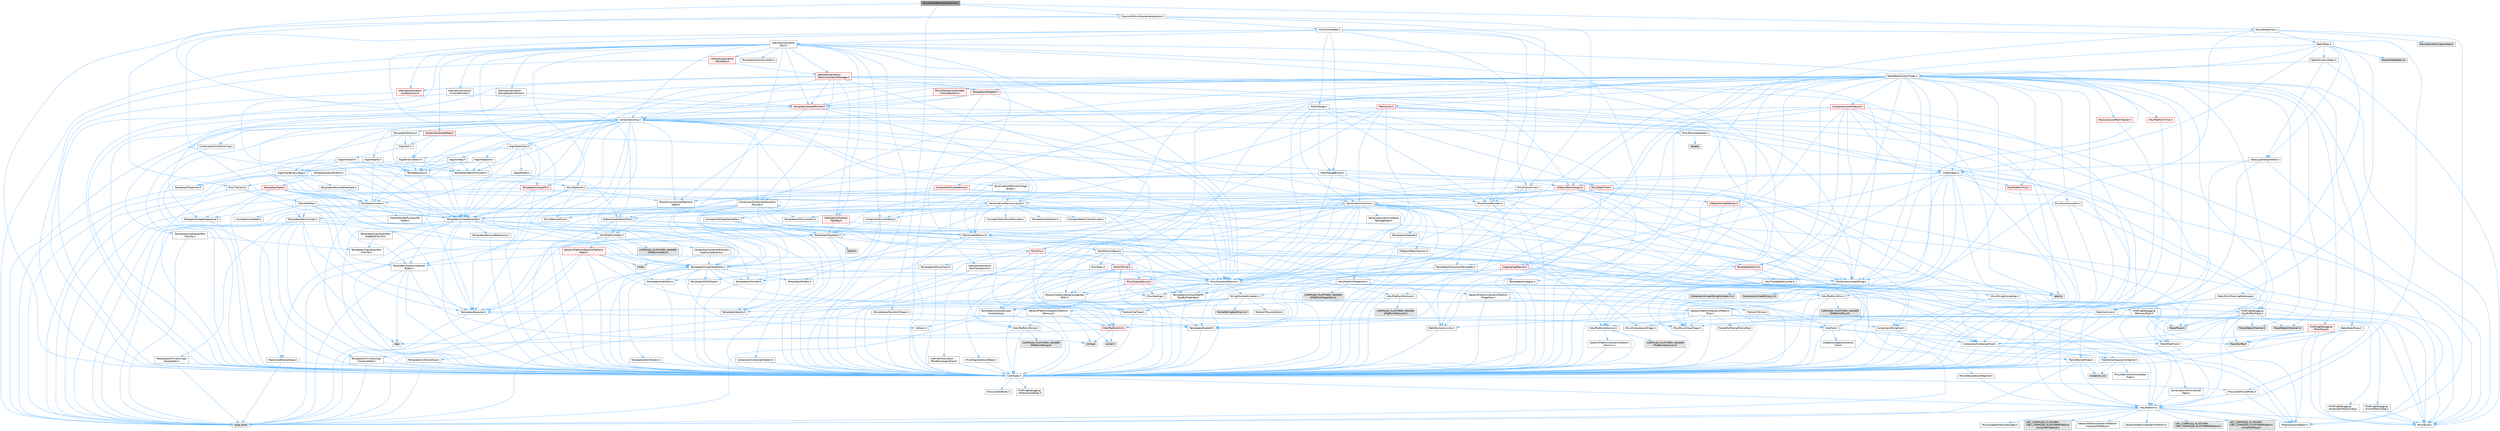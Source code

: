 digraph "MovieScenePiecewiseCurve.h"
{
 // INTERACTIVE_SVG=YES
 // LATEX_PDF_SIZE
  bgcolor="transparent";
  edge [fontname=Helvetica,fontsize=10,labelfontname=Helvetica,labelfontsize=10];
  node [fontname=Helvetica,fontsize=10,shape=box,height=0.2,width=0.4];
  Node1 [id="Node000001",label="MovieScenePiecewiseCurve.h",height=0.2,width=0.4,color="gray40", fillcolor="grey60", style="filled", fontcolor="black",tooltip=" "];
  Node1 -> Node2 [id="edge1_Node000001_Node000002",color="steelblue1",style="solid",tooltip=" "];
  Node2 [id="Node000002",label="Containers/Array.h",height=0.2,width=0.4,color="grey40", fillcolor="white", style="filled",URL="$df/dd0/Array_8h.html",tooltip=" "];
  Node2 -> Node3 [id="edge2_Node000002_Node000003",color="steelblue1",style="solid",tooltip=" "];
  Node3 [id="Node000003",label="CoreTypes.h",height=0.2,width=0.4,color="grey40", fillcolor="white", style="filled",URL="$dc/dec/CoreTypes_8h.html",tooltip=" "];
  Node3 -> Node4 [id="edge3_Node000003_Node000004",color="steelblue1",style="solid",tooltip=" "];
  Node4 [id="Node000004",label="HAL/Platform.h",height=0.2,width=0.4,color="grey40", fillcolor="white", style="filled",URL="$d9/dd0/Platform_8h.html",tooltip=" "];
  Node4 -> Node5 [id="edge4_Node000004_Node000005",color="steelblue1",style="solid",tooltip=" "];
  Node5 [id="Node000005",label="Misc/Build.h",height=0.2,width=0.4,color="grey40", fillcolor="white", style="filled",URL="$d3/dbb/Build_8h.html",tooltip=" "];
  Node4 -> Node6 [id="edge5_Node000004_Node000006",color="steelblue1",style="solid",tooltip=" "];
  Node6 [id="Node000006",label="Misc/LargeWorldCoordinates.h",height=0.2,width=0.4,color="grey40", fillcolor="white", style="filled",URL="$d2/dcb/LargeWorldCoordinates_8h.html",tooltip=" "];
  Node4 -> Node7 [id="edge6_Node000004_Node000007",color="steelblue1",style="solid",tooltip=" "];
  Node7 [id="Node000007",label="type_traits",height=0.2,width=0.4,color="grey60", fillcolor="#E0E0E0", style="filled",tooltip=" "];
  Node4 -> Node8 [id="edge7_Node000004_Node000008",color="steelblue1",style="solid",tooltip=" "];
  Node8 [id="Node000008",label="PreprocessorHelpers.h",height=0.2,width=0.4,color="grey40", fillcolor="white", style="filled",URL="$db/ddb/PreprocessorHelpers_8h.html",tooltip=" "];
  Node4 -> Node9 [id="edge8_Node000004_Node000009",color="steelblue1",style="solid",tooltip=" "];
  Node9 [id="Node000009",label="UBT_COMPILED_PLATFORM\l/UBT_COMPILED_PLATFORMPlatform\lCompilerPreSetup.h",height=0.2,width=0.4,color="grey60", fillcolor="#E0E0E0", style="filled",tooltip=" "];
  Node4 -> Node10 [id="edge9_Node000004_Node000010",color="steelblue1",style="solid",tooltip=" "];
  Node10 [id="Node000010",label="GenericPlatform/GenericPlatform\lCompilerPreSetup.h",height=0.2,width=0.4,color="grey40", fillcolor="white", style="filled",URL="$d9/dc8/GenericPlatformCompilerPreSetup_8h.html",tooltip=" "];
  Node4 -> Node11 [id="edge10_Node000004_Node000011",color="steelblue1",style="solid",tooltip=" "];
  Node11 [id="Node000011",label="GenericPlatform/GenericPlatform.h",height=0.2,width=0.4,color="grey40", fillcolor="white", style="filled",URL="$d6/d84/GenericPlatform_8h.html",tooltip=" "];
  Node4 -> Node12 [id="edge11_Node000004_Node000012",color="steelblue1",style="solid",tooltip=" "];
  Node12 [id="Node000012",label="UBT_COMPILED_PLATFORM\l/UBT_COMPILED_PLATFORMPlatform.h",height=0.2,width=0.4,color="grey60", fillcolor="#E0E0E0", style="filled",tooltip=" "];
  Node4 -> Node13 [id="edge12_Node000004_Node000013",color="steelblue1",style="solid",tooltip=" "];
  Node13 [id="Node000013",label="UBT_COMPILED_PLATFORM\l/UBT_COMPILED_PLATFORMPlatform\lCompilerSetup.h",height=0.2,width=0.4,color="grey60", fillcolor="#E0E0E0", style="filled",tooltip=" "];
  Node3 -> Node14 [id="edge13_Node000003_Node000014",color="steelblue1",style="solid",tooltip=" "];
  Node14 [id="Node000014",label="ProfilingDebugging\l/UMemoryDefines.h",height=0.2,width=0.4,color="grey40", fillcolor="white", style="filled",URL="$d2/da2/UMemoryDefines_8h.html",tooltip=" "];
  Node3 -> Node15 [id="edge14_Node000003_Node000015",color="steelblue1",style="solid",tooltip=" "];
  Node15 [id="Node000015",label="Misc/CoreMiscDefines.h",height=0.2,width=0.4,color="grey40", fillcolor="white", style="filled",URL="$da/d38/CoreMiscDefines_8h.html",tooltip=" "];
  Node15 -> Node4 [id="edge15_Node000015_Node000004",color="steelblue1",style="solid",tooltip=" "];
  Node15 -> Node8 [id="edge16_Node000015_Node000008",color="steelblue1",style="solid",tooltip=" "];
  Node3 -> Node16 [id="edge17_Node000003_Node000016",color="steelblue1",style="solid",tooltip=" "];
  Node16 [id="Node000016",label="Misc/CoreDefines.h",height=0.2,width=0.4,color="grey40", fillcolor="white", style="filled",URL="$d3/dd2/CoreDefines_8h.html",tooltip=" "];
  Node2 -> Node17 [id="edge18_Node000002_Node000017",color="steelblue1",style="solid",tooltip=" "];
  Node17 [id="Node000017",label="Misc/AssertionMacros.h",height=0.2,width=0.4,color="grey40", fillcolor="white", style="filled",URL="$d0/dfa/AssertionMacros_8h.html",tooltip=" "];
  Node17 -> Node3 [id="edge19_Node000017_Node000003",color="steelblue1",style="solid",tooltip=" "];
  Node17 -> Node4 [id="edge20_Node000017_Node000004",color="steelblue1",style="solid",tooltip=" "];
  Node17 -> Node18 [id="edge21_Node000017_Node000018",color="steelblue1",style="solid",tooltip=" "];
  Node18 [id="Node000018",label="HAL/PlatformMisc.h",height=0.2,width=0.4,color="grey40", fillcolor="white", style="filled",URL="$d0/df5/PlatformMisc_8h.html",tooltip=" "];
  Node18 -> Node3 [id="edge22_Node000018_Node000003",color="steelblue1",style="solid",tooltip=" "];
  Node18 -> Node19 [id="edge23_Node000018_Node000019",color="steelblue1",style="solid",tooltip=" "];
  Node19 [id="Node000019",label="GenericPlatform/GenericPlatform\lMisc.h",height=0.2,width=0.4,color="grey40", fillcolor="white", style="filled",URL="$db/d9a/GenericPlatformMisc_8h.html",tooltip=" "];
  Node19 -> Node20 [id="edge24_Node000019_Node000020",color="steelblue1",style="solid",tooltip=" "];
  Node20 [id="Node000020",label="Containers/StringFwd.h",height=0.2,width=0.4,color="grey40", fillcolor="white", style="filled",URL="$df/d37/StringFwd_8h.html",tooltip=" "];
  Node20 -> Node3 [id="edge25_Node000020_Node000003",color="steelblue1",style="solid",tooltip=" "];
  Node20 -> Node21 [id="edge26_Node000020_Node000021",color="steelblue1",style="solid",tooltip=" "];
  Node21 [id="Node000021",label="Traits/ElementType.h",height=0.2,width=0.4,color="grey40", fillcolor="white", style="filled",URL="$d5/d4f/ElementType_8h.html",tooltip=" "];
  Node21 -> Node4 [id="edge27_Node000021_Node000004",color="steelblue1",style="solid",tooltip=" "];
  Node21 -> Node22 [id="edge28_Node000021_Node000022",color="steelblue1",style="solid",tooltip=" "];
  Node22 [id="Node000022",label="initializer_list",height=0.2,width=0.4,color="grey60", fillcolor="#E0E0E0", style="filled",tooltip=" "];
  Node21 -> Node7 [id="edge29_Node000021_Node000007",color="steelblue1",style="solid",tooltip=" "];
  Node20 -> Node23 [id="edge30_Node000020_Node000023",color="steelblue1",style="solid",tooltip=" "];
  Node23 [id="Node000023",label="Traits/IsContiguousContainer.h",height=0.2,width=0.4,color="grey40", fillcolor="white", style="filled",URL="$d5/d3c/IsContiguousContainer_8h.html",tooltip=" "];
  Node23 -> Node3 [id="edge31_Node000023_Node000003",color="steelblue1",style="solid",tooltip=" "];
  Node23 -> Node24 [id="edge32_Node000023_Node000024",color="steelblue1",style="solid",tooltip=" "];
  Node24 [id="Node000024",label="Misc/StaticAssertComplete\lType.h",height=0.2,width=0.4,color="grey40", fillcolor="white", style="filled",URL="$d5/d4e/StaticAssertCompleteType_8h.html",tooltip=" "];
  Node23 -> Node22 [id="edge33_Node000023_Node000022",color="steelblue1",style="solid",tooltip=" "];
  Node19 -> Node25 [id="edge34_Node000019_Node000025",color="steelblue1",style="solid",tooltip=" "];
  Node25 [id="Node000025",label="CoreFwd.h",height=0.2,width=0.4,color="grey40", fillcolor="white", style="filled",URL="$d1/d1e/CoreFwd_8h.html",tooltip=" "];
  Node25 -> Node3 [id="edge35_Node000025_Node000003",color="steelblue1",style="solid",tooltip=" "];
  Node25 -> Node26 [id="edge36_Node000025_Node000026",color="steelblue1",style="solid",tooltip=" "];
  Node26 [id="Node000026",label="Containers/ContainersFwd.h",height=0.2,width=0.4,color="grey40", fillcolor="white", style="filled",URL="$d4/d0a/ContainersFwd_8h.html",tooltip=" "];
  Node26 -> Node4 [id="edge37_Node000026_Node000004",color="steelblue1",style="solid",tooltip=" "];
  Node26 -> Node3 [id="edge38_Node000026_Node000003",color="steelblue1",style="solid",tooltip=" "];
  Node26 -> Node23 [id="edge39_Node000026_Node000023",color="steelblue1",style="solid",tooltip=" "];
  Node25 -> Node27 [id="edge40_Node000025_Node000027",color="steelblue1",style="solid",tooltip=" "];
  Node27 [id="Node000027",label="Math/MathFwd.h",height=0.2,width=0.4,color="grey40", fillcolor="white", style="filled",URL="$d2/d10/MathFwd_8h.html",tooltip=" "];
  Node27 -> Node4 [id="edge41_Node000027_Node000004",color="steelblue1",style="solid",tooltip=" "];
  Node25 -> Node28 [id="edge42_Node000025_Node000028",color="steelblue1",style="solid",tooltip=" "];
  Node28 [id="Node000028",label="UObject/UObjectHierarchy\lFwd.h",height=0.2,width=0.4,color="grey40", fillcolor="white", style="filled",URL="$d3/d13/UObjectHierarchyFwd_8h.html",tooltip=" "];
  Node19 -> Node3 [id="edge43_Node000019_Node000003",color="steelblue1",style="solid",tooltip=" "];
  Node19 -> Node29 [id="edge44_Node000019_Node000029",color="steelblue1",style="solid",tooltip=" "];
  Node29 [id="Node000029",label="FramePro/FrameProConfig.h",height=0.2,width=0.4,color="grey40", fillcolor="white", style="filled",URL="$d7/d90/FrameProConfig_8h.html",tooltip=" "];
  Node19 -> Node30 [id="edge45_Node000019_Node000030",color="steelblue1",style="solid",tooltip=" "];
  Node30 [id="Node000030",label="HAL/PlatformCrt.h",height=0.2,width=0.4,color="red", fillcolor="#FFF0F0", style="filled",URL="$d8/d75/PlatformCrt_8h.html",tooltip=" "];
  Node30 -> Node31 [id="edge46_Node000030_Node000031",color="steelblue1",style="solid",tooltip=" "];
  Node31 [id="Node000031",label="new",height=0.2,width=0.4,color="grey60", fillcolor="#E0E0E0", style="filled",tooltip=" "];
  Node30 -> Node32 [id="edge47_Node000030_Node000032",color="steelblue1",style="solid",tooltip=" "];
  Node32 [id="Node000032",label="wchar.h",height=0.2,width=0.4,color="grey60", fillcolor="#E0E0E0", style="filled",tooltip=" "];
  Node30 -> Node39 [id="edge48_Node000030_Node000039",color="steelblue1",style="solid",tooltip=" "];
  Node39 [id="Node000039",label="string.h",height=0.2,width=0.4,color="grey60", fillcolor="#E0E0E0", style="filled",tooltip=" "];
  Node19 -> Node40 [id="edge49_Node000019_Node000040",color="steelblue1",style="solid",tooltip=" "];
  Node40 [id="Node000040",label="Math/NumericLimits.h",height=0.2,width=0.4,color="grey40", fillcolor="white", style="filled",URL="$df/d1b/NumericLimits_8h.html",tooltip=" "];
  Node40 -> Node3 [id="edge50_Node000040_Node000003",color="steelblue1",style="solid",tooltip=" "];
  Node19 -> Node41 [id="edge51_Node000019_Node000041",color="steelblue1",style="solid",tooltip=" "];
  Node41 [id="Node000041",label="Misc/CompressionFlags.h",height=0.2,width=0.4,color="grey40", fillcolor="white", style="filled",URL="$d9/d76/CompressionFlags_8h.html",tooltip=" "];
  Node19 -> Node42 [id="edge52_Node000019_Node000042",color="steelblue1",style="solid",tooltip=" "];
  Node42 [id="Node000042",label="Misc/EnumClassFlags.h",height=0.2,width=0.4,color="grey40", fillcolor="white", style="filled",URL="$d8/de7/EnumClassFlags_8h.html",tooltip=" "];
  Node19 -> Node43 [id="edge53_Node000019_Node000043",color="steelblue1",style="solid",tooltip=" "];
  Node43 [id="Node000043",label="ProfilingDebugging\l/CsvProfilerConfig.h",height=0.2,width=0.4,color="grey40", fillcolor="white", style="filled",URL="$d3/d88/CsvProfilerConfig_8h.html",tooltip=" "];
  Node43 -> Node5 [id="edge54_Node000043_Node000005",color="steelblue1",style="solid",tooltip=" "];
  Node19 -> Node44 [id="edge55_Node000019_Node000044",color="steelblue1",style="solid",tooltip=" "];
  Node44 [id="Node000044",label="ProfilingDebugging\l/ExternalProfilerConfig.h",height=0.2,width=0.4,color="grey40", fillcolor="white", style="filled",URL="$d3/dbb/ExternalProfilerConfig_8h.html",tooltip=" "];
  Node44 -> Node5 [id="edge56_Node000044_Node000005",color="steelblue1",style="solid",tooltip=" "];
  Node18 -> Node45 [id="edge57_Node000018_Node000045",color="steelblue1",style="solid",tooltip=" "];
  Node45 [id="Node000045",label="COMPILED_PLATFORM_HEADER\l(PlatformMisc.h)",height=0.2,width=0.4,color="grey60", fillcolor="#E0E0E0", style="filled",tooltip=" "];
  Node18 -> Node46 [id="edge58_Node000018_Node000046",color="steelblue1",style="solid",tooltip=" "];
  Node46 [id="Node000046",label="ProfilingDebugging\l/CpuProfilerTrace.h",height=0.2,width=0.4,color="grey40", fillcolor="white", style="filled",URL="$da/dcb/CpuProfilerTrace_8h.html",tooltip=" "];
  Node46 -> Node3 [id="edge59_Node000046_Node000003",color="steelblue1",style="solid",tooltip=" "];
  Node46 -> Node26 [id="edge60_Node000046_Node000026",color="steelblue1",style="solid",tooltip=" "];
  Node46 -> Node47 [id="edge61_Node000046_Node000047",color="steelblue1",style="solid",tooltip=" "];
  Node47 [id="Node000047",label="HAL/PlatformAtomics.h",height=0.2,width=0.4,color="grey40", fillcolor="white", style="filled",URL="$d3/d36/PlatformAtomics_8h.html",tooltip=" "];
  Node47 -> Node3 [id="edge62_Node000047_Node000003",color="steelblue1",style="solid",tooltip=" "];
  Node47 -> Node48 [id="edge63_Node000047_Node000048",color="steelblue1",style="solid",tooltip=" "];
  Node48 [id="Node000048",label="GenericPlatform/GenericPlatform\lAtomics.h",height=0.2,width=0.4,color="grey40", fillcolor="white", style="filled",URL="$da/d72/GenericPlatformAtomics_8h.html",tooltip=" "];
  Node48 -> Node3 [id="edge64_Node000048_Node000003",color="steelblue1",style="solid",tooltip=" "];
  Node47 -> Node49 [id="edge65_Node000047_Node000049",color="steelblue1",style="solid",tooltip=" "];
  Node49 [id="Node000049",label="COMPILED_PLATFORM_HEADER\l(PlatformAtomics.h)",height=0.2,width=0.4,color="grey60", fillcolor="#E0E0E0", style="filled",tooltip=" "];
  Node46 -> Node8 [id="edge66_Node000046_Node000008",color="steelblue1",style="solid",tooltip=" "];
  Node46 -> Node5 [id="edge67_Node000046_Node000005",color="steelblue1",style="solid",tooltip=" "];
  Node46 -> Node50 [id="edge68_Node000046_Node000050",color="steelblue1",style="solid",tooltip=" "];
  Node50 [id="Node000050",label="Trace/Config.h",height=0.2,width=0.4,color="grey60", fillcolor="#E0E0E0", style="filled",tooltip=" "];
  Node46 -> Node51 [id="edge69_Node000046_Node000051",color="steelblue1",style="solid",tooltip=" "];
  Node51 [id="Node000051",label="Trace/Detail/Channel.h",height=0.2,width=0.4,color="grey60", fillcolor="#E0E0E0", style="filled",tooltip=" "];
  Node46 -> Node52 [id="edge70_Node000046_Node000052",color="steelblue1",style="solid",tooltip=" "];
  Node52 [id="Node000052",label="Trace/Detail/Channel.inl",height=0.2,width=0.4,color="grey60", fillcolor="#E0E0E0", style="filled",tooltip=" "];
  Node46 -> Node53 [id="edge71_Node000046_Node000053",color="steelblue1",style="solid",tooltip=" "];
  Node53 [id="Node000053",label="Trace/Trace.h",height=0.2,width=0.4,color="grey60", fillcolor="#E0E0E0", style="filled",tooltip=" "];
  Node17 -> Node8 [id="edge72_Node000017_Node000008",color="steelblue1",style="solid",tooltip=" "];
  Node17 -> Node54 [id="edge73_Node000017_Node000054",color="steelblue1",style="solid",tooltip=" "];
  Node54 [id="Node000054",label="Templates/EnableIf.h",height=0.2,width=0.4,color="grey40", fillcolor="white", style="filled",URL="$d7/d60/EnableIf_8h.html",tooltip=" "];
  Node54 -> Node3 [id="edge74_Node000054_Node000003",color="steelblue1",style="solid",tooltip=" "];
  Node17 -> Node55 [id="edge75_Node000017_Node000055",color="steelblue1",style="solid",tooltip=" "];
  Node55 [id="Node000055",label="Templates/IsArrayOrRefOf\lTypeByPredicate.h",height=0.2,width=0.4,color="grey40", fillcolor="white", style="filled",URL="$d6/da1/IsArrayOrRefOfTypeByPredicate_8h.html",tooltip=" "];
  Node55 -> Node3 [id="edge76_Node000055_Node000003",color="steelblue1",style="solid",tooltip=" "];
  Node17 -> Node56 [id="edge77_Node000017_Node000056",color="steelblue1",style="solid",tooltip=" "];
  Node56 [id="Node000056",label="Templates/IsValidVariadic\lFunctionArg.h",height=0.2,width=0.4,color="grey40", fillcolor="white", style="filled",URL="$d0/dc8/IsValidVariadicFunctionArg_8h.html",tooltip=" "];
  Node56 -> Node3 [id="edge78_Node000056_Node000003",color="steelblue1",style="solid",tooltip=" "];
  Node56 -> Node57 [id="edge79_Node000056_Node000057",color="steelblue1",style="solid",tooltip=" "];
  Node57 [id="Node000057",label="IsEnum.h",height=0.2,width=0.4,color="grey40", fillcolor="white", style="filled",URL="$d4/de5/IsEnum_8h.html",tooltip=" "];
  Node56 -> Node7 [id="edge80_Node000056_Node000007",color="steelblue1",style="solid",tooltip=" "];
  Node17 -> Node58 [id="edge81_Node000017_Node000058",color="steelblue1",style="solid",tooltip=" "];
  Node58 [id="Node000058",label="Traits/IsCharEncodingCompatible\lWith.h",height=0.2,width=0.4,color="grey40", fillcolor="white", style="filled",URL="$df/dd1/IsCharEncodingCompatibleWith_8h.html",tooltip=" "];
  Node58 -> Node7 [id="edge82_Node000058_Node000007",color="steelblue1",style="solid",tooltip=" "];
  Node58 -> Node59 [id="edge83_Node000058_Node000059",color="steelblue1",style="solid",tooltip=" "];
  Node59 [id="Node000059",label="Traits/IsCharType.h",height=0.2,width=0.4,color="grey40", fillcolor="white", style="filled",URL="$db/d51/IsCharType_8h.html",tooltip=" "];
  Node59 -> Node3 [id="edge84_Node000059_Node000003",color="steelblue1",style="solid",tooltip=" "];
  Node17 -> Node60 [id="edge85_Node000017_Node000060",color="steelblue1",style="solid",tooltip=" "];
  Node60 [id="Node000060",label="Misc/VarArgs.h",height=0.2,width=0.4,color="grey40", fillcolor="white", style="filled",URL="$d5/d6f/VarArgs_8h.html",tooltip=" "];
  Node60 -> Node3 [id="edge86_Node000060_Node000003",color="steelblue1",style="solid",tooltip=" "];
  Node17 -> Node61 [id="edge87_Node000017_Node000061",color="steelblue1",style="solid",tooltip=" "];
  Node61 [id="Node000061",label="String/FormatStringSan.h",height=0.2,width=0.4,color="grey40", fillcolor="white", style="filled",URL="$d3/d8b/FormatStringSan_8h.html",tooltip=" "];
  Node61 -> Node7 [id="edge88_Node000061_Node000007",color="steelblue1",style="solid",tooltip=" "];
  Node61 -> Node3 [id="edge89_Node000061_Node000003",color="steelblue1",style="solid",tooltip=" "];
  Node61 -> Node62 [id="edge90_Node000061_Node000062",color="steelblue1",style="solid",tooltip=" "];
  Node62 [id="Node000062",label="Templates/Requires.h",height=0.2,width=0.4,color="grey40", fillcolor="white", style="filled",URL="$dc/d96/Requires_8h.html",tooltip=" "];
  Node62 -> Node54 [id="edge91_Node000062_Node000054",color="steelblue1",style="solid",tooltip=" "];
  Node62 -> Node7 [id="edge92_Node000062_Node000007",color="steelblue1",style="solid",tooltip=" "];
  Node61 -> Node63 [id="edge93_Node000061_Node000063",color="steelblue1",style="solid",tooltip=" "];
  Node63 [id="Node000063",label="Templates/Identity.h",height=0.2,width=0.4,color="grey40", fillcolor="white", style="filled",URL="$d0/dd5/Identity_8h.html",tooltip=" "];
  Node61 -> Node56 [id="edge94_Node000061_Node000056",color="steelblue1",style="solid",tooltip=" "];
  Node61 -> Node59 [id="edge95_Node000061_Node000059",color="steelblue1",style="solid",tooltip=" "];
  Node61 -> Node64 [id="edge96_Node000061_Node000064",color="steelblue1",style="solid",tooltip=" "];
  Node64 [id="Node000064",label="Traits/IsTEnumAsByte.h",height=0.2,width=0.4,color="grey40", fillcolor="white", style="filled",URL="$d1/de6/IsTEnumAsByte_8h.html",tooltip=" "];
  Node61 -> Node65 [id="edge97_Node000061_Node000065",color="steelblue1",style="solid",tooltip=" "];
  Node65 [id="Node000065",label="Traits/IsTString.h",height=0.2,width=0.4,color="grey40", fillcolor="white", style="filled",URL="$d0/df8/IsTString_8h.html",tooltip=" "];
  Node65 -> Node26 [id="edge98_Node000065_Node000026",color="steelblue1",style="solid",tooltip=" "];
  Node61 -> Node26 [id="edge99_Node000061_Node000026",color="steelblue1",style="solid",tooltip=" "];
  Node61 -> Node66 [id="edge100_Node000061_Node000066",color="steelblue1",style="solid",tooltip=" "];
  Node66 [id="Node000066",label="FormatStringSanErrors.inl",height=0.2,width=0.4,color="grey60", fillcolor="#E0E0E0", style="filled",tooltip=" "];
  Node17 -> Node67 [id="edge101_Node000017_Node000067",color="steelblue1",style="solid",tooltip=" "];
  Node67 [id="Node000067",label="atomic",height=0.2,width=0.4,color="grey60", fillcolor="#E0E0E0", style="filled",tooltip=" "];
  Node2 -> Node68 [id="edge102_Node000002_Node000068",color="steelblue1",style="solid",tooltip=" "];
  Node68 [id="Node000068",label="Misc/IntrusiveUnsetOptional\lState.h",height=0.2,width=0.4,color="grey40", fillcolor="white", style="filled",URL="$d2/d0a/IntrusiveUnsetOptionalState_8h.html",tooltip=" "];
  Node68 -> Node69 [id="edge103_Node000068_Node000069",color="steelblue1",style="solid",tooltip=" "];
  Node69 [id="Node000069",label="Misc/OptionalFwd.h",height=0.2,width=0.4,color="grey40", fillcolor="white", style="filled",URL="$dc/d50/OptionalFwd_8h.html",tooltip=" "];
  Node2 -> Node70 [id="edge104_Node000002_Node000070",color="steelblue1",style="solid",tooltip=" "];
  Node70 [id="Node000070",label="Misc/ReverseIterate.h",height=0.2,width=0.4,color="grey40", fillcolor="white", style="filled",URL="$db/de3/ReverseIterate_8h.html",tooltip=" "];
  Node70 -> Node4 [id="edge105_Node000070_Node000004",color="steelblue1",style="solid",tooltip=" "];
  Node70 -> Node71 [id="edge106_Node000070_Node000071",color="steelblue1",style="solid",tooltip=" "];
  Node71 [id="Node000071",label="iterator",height=0.2,width=0.4,color="grey60", fillcolor="#E0E0E0", style="filled",tooltip=" "];
  Node2 -> Node72 [id="edge107_Node000002_Node000072",color="steelblue1",style="solid",tooltip=" "];
  Node72 [id="Node000072",label="HAL/UnrealMemory.h",height=0.2,width=0.4,color="grey40", fillcolor="white", style="filled",URL="$d9/d96/UnrealMemory_8h.html",tooltip=" "];
  Node72 -> Node3 [id="edge108_Node000072_Node000003",color="steelblue1",style="solid",tooltip=" "];
  Node72 -> Node73 [id="edge109_Node000072_Node000073",color="steelblue1",style="solid",tooltip=" "];
  Node73 [id="Node000073",label="GenericPlatform/GenericPlatform\lMemory.h",height=0.2,width=0.4,color="grey40", fillcolor="white", style="filled",URL="$dd/d22/GenericPlatformMemory_8h.html",tooltip=" "];
  Node73 -> Node25 [id="edge110_Node000073_Node000025",color="steelblue1",style="solid",tooltip=" "];
  Node73 -> Node3 [id="edge111_Node000073_Node000003",color="steelblue1",style="solid",tooltip=" "];
  Node73 -> Node74 [id="edge112_Node000073_Node000074",color="steelblue1",style="solid",tooltip=" "];
  Node74 [id="Node000074",label="HAL/PlatformString.h",height=0.2,width=0.4,color="grey40", fillcolor="white", style="filled",URL="$db/db5/PlatformString_8h.html",tooltip=" "];
  Node74 -> Node3 [id="edge113_Node000074_Node000003",color="steelblue1",style="solid",tooltip=" "];
  Node74 -> Node75 [id="edge114_Node000074_Node000075",color="steelblue1",style="solid",tooltip=" "];
  Node75 [id="Node000075",label="COMPILED_PLATFORM_HEADER\l(PlatformString.h)",height=0.2,width=0.4,color="grey60", fillcolor="#E0E0E0", style="filled",tooltip=" "];
  Node73 -> Node39 [id="edge115_Node000073_Node000039",color="steelblue1",style="solid",tooltip=" "];
  Node73 -> Node32 [id="edge116_Node000073_Node000032",color="steelblue1",style="solid",tooltip=" "];
  Node72 -> Node76 [id="edge117_Node000072_Node000076",color="steelblue1",style="solid",tooltip=" "];
  Node76 [id="Node000076",label="HAL/MemoryBase.h",height=0.2,width=0.4,color="grey40", fillcolor="white", style="filled",URL="$d6/d9f/MemoryBase_8h.html",tooltip=" "];
  Node76 -> Node3 [id="edge118_Node000076_Node000003",color="steelblue1",style="solid",tooltip=" "];
  Node76 -> Node47 [id="edge119_Node000076_Node000047",color="steelblue1",style="solid",tooltip=" "];
  Node76 -> Node30 [id="edge120_Node000076_Node000030",color="steelblue1",style="solid",tooltip=" "];
  Node76 -> Node77 [id="edge121_Node000076_Node000077",color="steelblue1",style="solid",tooltip=" "];
  Node77 [id="Node000077",label="Misc/Exec.h",height=0.2,width=0.4,color="grey40", fillcolor="white", style="filled",URL="$de/ddb/Exec_8h.html",tooltip=" "];
  Node77 -> Node3 [id="edge122_Node000077_Node000003",color="steelblue1",style="solid",tooltip=" "];
  Node77 -> Node17 [id="edge123_Node000077_Node000017",color="steelblue1",style="solid",tooltip=" "];
  Node76 -> Node78 [id="edge124_Node000076_Node000078",color="steelblue1",style="solid",tooltip=" "];
  Node78 [id="Node000078",label="Misc/OutputDevice.h",height=0.2,width=0.4,color="red", fillcolor="#FFF0F0", style="filled",URL="$d7/d32/OutputDevice_8h.html",tooltip=" "];
  Node78 -> Node25 [id="edge125_Node000078_Node000025",color="steelblue1",style="solid",tooltip=" "];
  Node78 -> Node3 [id="edge126_Node000078_Node000003",color="steelblue1",style="solid",tooltip=" "];
  Node78 -> Node60 [id="edge127_Node000078_Node000060",color="steelblue1",style="solid",tooltip=" "];
  Node78 -> Node55 [id="edge128_Node000078_Node000055",color="steelblue1",style="solid",tooltip=" "];
  Node78 -> Node56 [id="edge129_Node000078_Node000056",color="steelblue1",style="solid",tooltip=" "];
  Node78 -> Node58 [id="edge130_Node000078_Node000058",color="steelblue1",style="solid",tooltip=" "];
  Node76 -> Node80 [id="edge131_Node000076_Node000080",color="steelblue1",style="solid",tooltip=" "];
  Node80 [id="Node000080",label="Templates/Atomic.h",height=0.2,width=0.4,color="red", fillcolor="#FFF0F0", style="filled",URL="$d3/d91/Atomic_8h.html",tooltip=" "];
  Node80 -> Node81 [id="edge132_Node000080_Node000081",color="steelblue1",style="solid",tooltip=" "];
  Node81 [id="Node000081",label="HAL/ThreadSafeCounter.h",height=0.2,width=0.4,color="grey40", fillcolor="white", style="filled",URL="$dc/dc9/ThreadSafeCounter_8h.html",tooltip=" "];
  Node81 -> Node3 [id="edge133_Node000081_Node000003",color="steelblue1",style="solid",tooltip=" "];
  Node81 -> Node47 [id="edge134_Node000081_Node000047",color="steelblue1",style="solid",tooltip=" "];
  Node80 -> Node83 [id="edge135_Node000080_Node000083",color="steelblue1",style="solid",tooltip=" "];
  Node83 [id="Node000083",label="Templates/IsIntegral.h",height=0.2,width=0.4,color="grey40", fillcolor="white", style="filled",URL="$da/d64/IsIntegral_8h.html",tooltip=" "];
  Node83 -> Node3 [id="edge136_Node000083_Node000003",color="steelblue1",style="solid",tooltip=" "];
  Node80 -> Node67 [id="edge137_Node000080_Node000067",color="steelblue1",style="solid",tooltip=" "];
  Node72 -> Node89 [id="edge138_Node000072_Node000089",color="steelblue1",style="solid",tooltip=" "];
  Node89 [id="Node000089",label="HAL/PlatformMemory.h",height=0.2,width=0.4,color="grey40", fillcolor="white", style="filled",URL="$de/d68/PlatformMemory_8h.html",tooltip=" "];
  Node89 -> Node3 [id="edge139_Node000089_Node000003",color="steelblue1",style="solid",tooltip=" "];
  Node89 -> Node73 [id="edge140_Node000089_Node000073",color="steelblue1",style="solid",tooltip=" "];
  Node89 -> Node90 [id="edge141_Node000089_Node000090",color="steelblue1",style="solid",tooltip=" "];
  Node90 [id="Node000090",label="COMPILED_PLATFORM_HEADER\l(PlatformMemory.h)",height=0.2,width=0.4,color="grey60", fillcolor="#E0E0E0", style="filled",tooltip=" "];
  Node72 -> Node91 [id="edge142_Node000072_Node000091",color="steelblue1",style="solid",tooltip=" "];
  Node91 [id="Node000091",label="ProfilingDebugging\l/MemoryTrace.h",height=0.2,width=0.4,color="grey40", fillcolor="white", style="filled",URL="$da/dd7/MemoryTrace_8h.html",tooltip=" "];
  Node91 -> Node4 [id="edge143_Node000091_Node000004",color="steelblue1",style="solid",tooltip=" "];
  Node91 -> Node42 [id="edge144_Node000091_Node000042",color="steelblue1",style="solid",tooltip=" "];
  Node91 -> Node50 [id="edge145_Node000091_Node000050",color="steelblue1",style="solid",tooltip=" "];
  Node91 -> Node53 [id="edge146_Node000091_Node000053",color="steelblue1",style="solid",tooltip=" "];
  Node72 -> Node92 [id="edge147_Node000072_Node000092",color="steelblue1",style="solid",tooltip=" "];
  Node92 [id="Node000092",label="Templates/IsPointer.h",height=0.2,width=0.4,color="grey40", fillcolor="white", style="filled",URL="$d7/d05/IsPointer_8h.html",tooltip=" "];
  Node92 -> Node3 [id="edge148_Node000092_Node000003",color="steelblue1",style="solid",tooltip=" "];
  Node2 -> Node93 [id="edge149_Node000002_Node000093",color="steelblue1",style="solid",tooltip=" "];
  Node93 [id="Node000093",label="Templates/UnrealTypeTraits.h",height=0.2,width=0.4,color="grey40", fillcolor="white", style="filled",URL="$d2/d2d/UnrealTypeTraits_8h.html",tooltip=" "];
  Node93 -> Node3 [id="edge150_Node000093_Node000003",color="steelblue1",style="solid",tooltip=" "];
  Node93 -> Node92 [id="edge151_Node000093_Node000092",color="steelblue1",style="solid",tooltip=" "];
  Node93 -> Node17 [id="edge152_Node000093_Node000017",color="steelblue1",style="solid",tooltip=" "];
  Node93 -> Node85 [id="edge153_Node000093_Node000085",color="steelblue1",style="solid",tooltip=" "];
  Node85 [id="Node000085",label="Templates/AndOrNot.h",height=0.2,width=0.4,color="grey40", fillcolor="white", style="filled",URL="$db/d0a/AndOrNot_8h.html",tooltip=" "];
  Node85 -> Node3 [id="edge154_Node000085_Node000003",color="steelblue1",style="solid",tooltip=" "];
  Node93 -> Node54 [id="edge155_Node000093_Node000054",color="steelblue1",style="solid",tooltip=" "];
  Node93 -> Node94 [id="edge156_Node000093_Node000094",color="steelblue1",style="solid",tooltip=" "];
  Node94 [id="Node000094",label="Templates/IsArithmetic.h",height=0.2,width=0.4,color="grey40", fillcolor="white", style="filled",URL="$d2/d5d/IsArithmetic_8h.html",tooltip=" "];
  Node94 -> Node3 [id="edge157_Node000094_Node000003",color="steelblue1",style="solid",tooltip=" "];
  Node93 -> Node57 [id="edge158_Node000093_Node000057",color="steelblue1",style="solid",tooltip=" "];
  Node93 -> Node95 [id="edge159_Node000093_Node000095",color="steelblue1",style="solid",tooltip=" "];
  Node95 [id="Node000095",label="Templates/Models.h",height=0.2,width=0.4,color="grey40", fillcolor="white", style="filled",URL="$d3/d0c/Models_8h.html",tooltip=" "];
  Node95 -> Node63 [id="edge160_Node000095_Node000063",color="steelblue1",style="solid",tooltip=" "];
  Node93 -> Node96 [id="edge161_Node000093_Node000096",color="steelblue1",style="solid",tooltip=" "];
  Node96 [id="Node000096",label="Templates/IsPODType.h",height=0.2,width=0.4,color="grey40", fillcolor="white", style="filled",URL="$d7/db1/IsPODType_8h.html",tooltip=" "];
  Node96 -> Node3 [id="edge162_Node000096_Node000003",color="steelblue1",style="solid",tooltip=" "];
  Node93 -> Node97 [id="edge163_Node000093_Node000097",color="steelblue1",style="solid",tooltip=" "];
  Node97 [id="Node000097",label="Templates/IsUECoreType.h",height=0.2,width=0.4,color="grey40", fillcolor="white", style="filled",URL="$d1/db8/IsUECoreType_8h.html",tooltip=" "];
  Node97 -> Node3 [id="edge164_Node000097_Node000003",color="steelblue1",style="solid",tooltip=" "];
  Node97 -> Node7 [id="edge165_Node000097_Node000007",color="steelblue1",style="solid",tooltip=" "];
  Node93 -> Node86 [id="edge166_Node000093_Node000086",color="steelblue1",style="solid",tooltip=" "];
  Node86 [id="Node000086",label="Templates/IsTriviallyCopy\lConstructible.h",height=0.2,width=0.4,color="grey40", fillcolor="white", style="filled",URL="$d3/d78/IsTriviallyCopyConstructible_8h.html",tooltip=" "];
  Node86 -> Node3 [id="edge167_Node000086_Node000003",color="steelblue1",style="solid",tooltip=" "];
  Node86 -> Node7 [id="edge168_Node000086_Node000007",color="steelblue1",style="solid",tooltip=" "];
  Node2 -> Node98 [id="edge169_Node000002_Node000098",color="steelblue1",style="solid",tooltip=" "];
  Node98 [id="Node000098",label="Templates/UnrealTemplate.h",height=0.2,width=0.4,color="grey40", fillcolor="white", style="filled",URL="$d4/d24/UnrealTemplate_8h.html",tooltip=" "];
  Node98 -> Node3 [id="edge170_Node000098_Node000003",color="steelblue1",style="solid",tooltip=" "];
  Node98 -> Node92 [id="edge171_Node000098_Node000092",color="steelblue1",style="solid",tooltip=" "];
  Node98 -> Node72 [id="edge172_Node000098_Node000072",color="steelblue1",style="solid",tooltip=" "];
  Node98 -> Node99 [id="edge173_Node000098_Node000099",color="steelblue1",style="solid",tooltip=" "];
  Node99 [id="Node000099",label="Templates/CopyQualifiers\lAndRefsFromTo.h",height=0.2,width=0.4,color="grey40", fillcolor="white", style="filled",URL="$d3/db3/CopyQualifiersAndRefsFromTo_8h.html",tooltip=" "];
  Node99 -> Node100 [id="edge174_Node000099_Node000100",color="steelblue1",style="solid",tooltip=" "];
  Node100 [id="Node000100",label="Templates/CopyQualifiers\lFromTo.h",height=0.2,width=0.4,color="grey40", fillcolor="white", style="filled",URL="$d5/db4/CopyQualifiersFromTo_8h.html",tooltip=" "];
  Node98 -> Node93 [id="edge175_Node000098_Node000093",color="steelblue1",style="solid",tooltip=" "];
  Node98 -> Node101 [id="edge176_Node000098_Node000101",color="steelblue1",style="solid",tooltip=" "];
  Node101 [id="Node000101",label="Templates/RemoveReference.h",height=0.2,width=0.4,color="grey40", fillcolor="white", style="filled",URL="$da/dbe/RemoveReference_8h.html",tooltip=" "];
  Node101 -> Node3 [id="edge177_Node000101_Node000003",color="steelblue1",style="solid",tooltip=" "];
  Node98 -> Node62 [id="edge178_Node000098_Node000062",color="steelblue1",style="solid",tooltip=" "];
  Node98 -> Node102 [id="edge179_Node000098_Node000102",color="steelblue1",style="solid",tooltip=" "];
  Node102 [id="Node000102",label="Templates/TypeCompatible\lBytes.h",height=0.2,width=0.4,color="grey40", fillcolor="white", style="filled",URL="$df/d0a/TypeCompatibleBytes_8h.html",tooltip=" "];
  Node102 -> Node3 [id="edge180_Node000102_Node000003",color="steelblue1",style="solid",tooltip=" "];
  Node102 -> Node39 [id="edge181_Node000102_Node000039",color="steelblue1",style="solid",tooltip=" "];
  Node102 -> Node31 [id="edge182_Node000102_Node000031",color="steelblue1",style="solid",tooltip=" "];
  Node102 -> Node7 [id="edge183_Node000102_Node000007",color="steelblue1",style="solid",tooltip=" "];
  Node98 -> Node63 [id="edge184_Node000098_Node000063",color="steelblue1",style="solid",tooltip=" "];
  Node98 -> Node23 [id="edge185_Node000098_Node000023",color="steelblue1",style="solid",tooltip=" "];
  Node98 -> Node103 [id="edge186_Node000098_Node000103",color="steelblue1",style="solid",tooltip=" "];
  Node103 [id="Node000103",label="Traits/UseBitwiseSwap.h",height=0.2,width=0.4,color="grey40", fillcolor="white", style="filled",URL="$db/df3/UseBitwiseSwap_8h.html",tooltip=" "];
  Node103 -> Node3 [id="edge187_Node000103_Node000003",color="steelblue1",style="solid",tooltip=" "];
  Node103 -> Node7 [id="edge188_Node000103_Node000007",color="steelblue1",style="solid",tooltip=" "];
  Node98 -> Node7 [id="edge189_Node000098_Node000007",color="steelblue1",style="solid",tooltip=" "];
  Node2 -> Node104 [id="edge190_Node000002_Node000104",color="steelblue1",style="solid",tooltip=" "];
  Node104 [id="Node000104",label="Containers/AllowShrinking.h",height=0.2,width=0.4,color="grey40", fillcolor="white", style="filled",URL="$d7/d1a/AllowShrinking_8h.html",tooltip=" "];
  Node104 -> Node3 [id="edge191_Node000104_Node000003",color="steelblue1",style="solid",tooltip=" "];
  Node2 -> Node105 [id="edge192_Node000002_Node000105",color="steelblue1",style="solid",tooltip=" "];
  Node105 [id="Node000105",label="Containers/ContainerAllocation\lPolicies.h",height=0.2,width=0.4,color="grey40", fillcolor="white", style="filled",URL="$d7/dff/ContainerAllocationPolicies_8h.html",tooltip=" "];
  Node105 -> Node3 [id="edge193_Node000105_Node000003",color="steelblue1",style="solid",tooltip=" "];
  Node105 -> Node106 [id="edge194_Node000105_Node000106",color="steelblue1",style="solid",tooltip=" "];
  Node106 [id="Node000106",label="Containers/ContainerHelpers.h",height=0.2,width=0.4,color="grey40", fillcolor="white", style="filled",URL="$d7/d33/ContainerHelpers_8h.html",tooltip=" "];
  Node106 -> Node3 [id="edge195_Node000106_Node000003",color="steelblue1",style="solid",tooltip=" "];
  Node105 -> Node105 [id="edge196_Node000105_Node000105",color="steelblue1",style="solid",tooltip=" "];
  Node105 -> Node107 [id="edge197_Node000105_Node000107",color="steelblue1",style="solid",tooltip=" "];
  Node107 [id="Node000107",label="HAL/PlatformMath.h",height=0.2,width=0.4,color="grey40", fillcolor="white", style="filled",URL="$dc/d53/PlatformMath_8h.html",tooltip=" "];
  Node107 -> Node3 [id="edge198_Node000107_Node000003",color="steelblue1",style="solid",tooltip=" "];
  Node107 -> Node108 [id="edge199_Node000107_Node000108",color="steelblue1",style="solid",tooltip=" "];
  Node108 [id="Node000108",label="GenericPlatform/GenericPlatform\lMath.h",height=0.2,width=0.4,color="red", fillcolor="#FFF0F0", style="filled",URL="$d5/d79/GenericPlatformMath_8h.html",tooltip=" "];
  Node108 -> Node3 [id="edge200_Node000108_Node000003",color="steelblue1",style="solid",tooltip=" "];
  Node108 -> Node26 [id="edge201_Node000108_Node000026",color="steelblue1",style="solid",tooltip=" "];
  Node108 -> Node30 [id="edge202_Node000108_Node000030",color="steelblue1",style="solid",tooltip=" "];
  Node108 -> Node85 [id="edge203_Node000108_Node000085",color="steelblue1",style="solid",tooltip=" "];
  Node108 -> Node93 [id="edge204_Node000108_Node000093",color="steelblue1",style="solid",tooltip=" "];
  Node108 -> Node62 [id="edge205_Node000108_Node000062",color="steelblue1",style="solid",tooltip=" "];
  Node108 -> Node102 [id="edge206_Node000108_Node000102",color="steelblue1",style="solid",tooltip=" "];
  Node108 -> Node113 [id="edge207_Node000108_Node000113",color="steelblue1",style="solid",tooltip=" "];
  Node113 [id="Node000113",label="limits",height=0.2,width=0.4,color="grey60", fillcolor="#E0E0E0", style="filled",tooltip=" "];
  Node108 -> Node7 [id="edge208_Node000108_Node000007",color="steelblue1",style="solid",tooltip=" "];
  Node107 -> Node114 [id="edge209_Node000107_Node000114",color="steelblue1",style="solid",tooltip=" "];
  Node114 [id="Node000114",label="COMPILED_PLATFORM_HEADER\l(PlatformMath.h)",height=0.2,width=0.4,color="grey60", fillcolor="#E0E0E0", style="filled",tooltip=" "];
  Node105 -> Node72 [id="edge210_Node000105_Node000072",color="steelblue1",style="solid",tooltip=" "];
  Node105 -> Node40 [id="edge211_Node000105_Node000040",color="steelblue1",style="solid",tooltip=" "];
  Node105 -> Node17 [id="edge212_Node000105_Node000017",color="steelblue1",style="solid",tooltip=" "];
  Node105 -> Node115 [id="edge213_Node000105_Node000115",color="steelblue1",style="solid",tooltip=" "];
  Node115 [id="Node000115",label="Templates/IsPolymorphic.h",height=0.2,width=0.4,color="grey40", fillcolor="white", style="filled",URL="$dc/d20/IsPolymorphic_8h.html",tooltip=" "];
  Node105 -> Node116 [id="edge214_Node000105_Node000116",color="steelblue1",style="solid",tooltip=" "];
  Node116 [id="Node000116",label="Templates/MemoryOps.h",height=0.2,width=0.4,color="grey40", fillcolor="white", style="filled",URL="$db/dea/MemoryOps_8h.html",tooltip=" "];
  Node116 -> Node3 [id="edge215_Node000116_Node000003",color="steelblue1",style="solid",tooltip=" "];
  Node116 -> Node72 [id="edge216_Node000116_Node000072",color="steelblue1",style="solid",tooltip=" "];
  Node116 -> Node87 [id="edge217_Node000116_Node000087",color="steelblue1",style="solid",tooltip=" "];
  Node87 [id="Node000087",label="Templates/IsTriviallyCopy\lAssignable.h",height=0.2,width=0.4,color="grey40", fillcolor="white", style="filled",URL="$d2/df2/IsTriviallyCopyAssignable_8h.html",tooltip=" "];
  Node87 -> Node3 [id="edge218_Node000087_Node000003",color="steelblue1",style="solid",tooltip=" "];
  Node87 -> Node7 [id="edge219_Node000087_Node000007",color="steelblue1",style="solid",tooltip=" "];
  Node116 -> Node86 [id="edge220_Node000116_Node000086",color="steelblue1",style="solid",tooltip=" "];
  Node116 -> Node62 [id="edge221_Node000116_Node000062",color="steelblue1",style="solid",tooltip=" "];
  Node116 -> Node93 [id="edge222_Node000116_Node000093",color="steelblue1",style="solid",tooltip=" "];
  Node116 -> Node103 [id="edge223_Node000116_Node000103",color="steelblue1",style="solid",tooltip=" "];
  Node116 -> Node31 [id="edge224_Node000116_Node000031",color="steelblue1",style="solid",tooltip=" "];
  Node116 -> Node7 [id="edge225_Node000116_Node000007",color="steelblue1",style="solid",tooltip=" "];
  Node105 -> Node102 [id="edge226_Node000105_Node000102",color="steelblue1",style="solid",tooltip=" "];
  Node105 -> Node7 [id="edge227_Node000105_Node000007",color="steelblue1",style="solid",tooltip=" "];
  Node2 -> Node117 [id="edge228_Node000002_Node000117",color="steelblue1",style="solid",tooltip=" "];
  Node117 [id="Node000117",label="Containers/ContainerElement\lTypeCompatibility.h",height=0.2,width=0.4,color="grey40", fillcolor="white", style="filled",URL="$df/ddf/ContainerElementTypeCompatibility_8h.html",tooltip=" "];
  Node117 -> Node3 [id="edge229_Node000117_Node000003",color="steelblue1",style="solid",tooltip=" "];
  Node117 -> Node93 [id="edge230_Node000117_Node000093",color="steelblue1",style="solid",tooltip=" "];
  Node2 -> Node118 [id="edge231_Node000002_Node000118",color="steelblue1",style="solid",tooltip=" "];
  Node118 [id="Node000118",label="Serialization/Archive.h",height=0.2,width=0.4,color="grey40", fillcolor="white", style="filled",URL="$d7/d3b/Archive_8h.html",tooltip=" "];
  Node118 -> Node25 [id="edge232_Node000118_Node000025",color="steelblue1",style="solid",tooltip=" "];
  Node118 -> Node3 [id="edge233_Node000118_Node000003",color="steelblue1",style="solid",tooltip=" "];
  Node118 -> Node119 [id="edge234_Node000118_Node000119",color="steelblue1",style="solid",tooltip=" "];
  Node119 [id="Node000119",label="HAL/PlatformProperties.h",height=0.2,width=0.4,color="grey40", fillcolor="white", style="filled",URL="$d9/db0/PlatformProperties_8h.html",tooltip=" "];
  Node119 -> Node3 [id="edge235_Node000119_Node000003",color="steelblue1",style="solid",tooltip=" "];
  Node119 -> Node120 [id="edge236_Node000119_Node000120",color="steelblue1",style="solid",tooltip=" "];
  Node120 [id="Node000120",label="GenericPlatform/GenericPlatform\lProperties.h",height=0.2,width=0.4,color="grey40", fillcolor="white", style="filled",URL="$d2/dcd/GenericPlatformProperties_8h.html",tooltip=" "];
  Node120 -> Node3 [id="edge237_Node000120_Node000003",color="steelblue1",style="solid",tooltip=" "];
  Node120 -> Node19 [id="edge238_Node000120_Node000019",color="steelblue1",style="solid",tooltip=" "];
  Node119 -> Node121 [id="edge239_Node000119_Node000121",color="steelblue1",style="solid",tooltip=" "];
  Node121 [id="Node000121",label="COMPILED_PLATFORM_HEADER\l(PlatformProperties.h)",height=0.2,width=0.4,color="grey60", fillcolor="#E0E0E0", style="filled",tooltip=" "];
  Node118 -> Node122 [id="edge240_Node000118_Node000122",color="steelblue1",style="solid",tooltip=" "];
  Node122 [id="Node000122",label="Internationalization\l/TextNamespaceFwd.h",height=0.2,width=0.4,color="grey40", fillcolor="white", style="filled",URL="$d8/d97/TextNamespaceFwd_8h.html",tooltip=" "];
  Node122 -> Node3 [id="edge241_Node000122_Node000003",color="steelblue1",style="solid",tooltip=" "];
  Node118 -> Node27 [id="edge242_Node000118_Node000027",color="steelblue1",style="solid",tooltip=" "];
  Node118 -> Node17 [id="edge243_Node000118_Node000017",color="steelblue1",style="solid",tooltip=" "];
  Node118 -> Node5 [id="edge244_Node000118_Node000005",color="steelblue1",style="solid",tooltip=" "];
  Node118 -> Node41 [id="edge245_Node000118_Node000041",color="steelblue1",style="solid",tooltip=" "];
  Node118 -> Node123 [id="edge246_Node000118_Node000123",color="steelblue1",style="solid",tooltip=" "];
  Node123 [id="Node000123",label="Misc/EngineVersionBase.h",height=0.2,width=0.4,color="grey40", fillcolor="white", style="filled",URL="$d5/d2b/EngineVersionBase_8h.html",tooltip=" "];
  Node123 -> Node3 [id="edge247_Node000123_Node000003",color="steelblue1",style="solid",tooltip=" "];
  Node118 -> Node60 [id="edge248_Node000118_Node000060",color="steelblue1",style="solid",tooltip=" "];
  Node118 -> Node124 [id="edge249_Node000118_Node000124",color="steelblue1",style="solid",tooltip=" "];
  Node124 [id="Node000124",label="Serialization/ArchiveCook\lData.h",height=0.2,width=0.4,color="grey40", fillcolor="white", style="filled",URL="$dc/db6/ArchiveCookData_8h.html",tooltip=" "];
  Node124 -> Node4 [id="edge250_Node000124_Node000004",color="steelblue1",style="solid",tooltip=" "];
  Node118 -> Node125 [id="edge251_Node000118_Node000125",color="steelblue1",style="solid",tooltip=" "];
  Node125 [id="Node000125",label="Serialization/ArchiveSave\lPackageData.h",height=0.2,width=0.4,color="grey40", fillcolor="white", style="filled",URL="$d1/d37/ArchiveSavePackageData_8h.html",tooltip=" "];
  Node118 -> Node54 [id="edge252_Node000118_Node000054",color="steelblue1",style="solid",tooltip=" "];
  Node118 -> Node55 [id="edge253_Node000118_Node000055",color="steelblue1",style="solid",tooltip=" "];
  Node118 -> Node126 [id="edge254_Node000118_Node000126",color="steelblue1",style="solid",tooltip=" "];
  Node126 [id="Node000126",label="Templates/IsEnumClass.h",height=0.2,width=0.4,color="grey40", fillcolor="white", style="filled",URL="$d7/d15/IsEnumClass_8h.html",tooltip=" "];
  Node126 -> Node3 [id="edge255_Node000126_Node000003",color="steelblue1",style="solid",tooltip=" "];
  Node126 -> Node85 [id="edge256_Node000126_Node000085",color="steelblue1",style="solid",tooltip=" "];
  Node118 -> Node112 [id="edge257_Node000118_Node000112",color="steelblue1",style="solid",tooltip=" "];
  Node112 [id="Node000112",label="Templates/IsSigned.h",height=0.2,width=0.4,color="grey40", fillcolor="white", style="filled",URL="$d8/dd8/IsSigned_8h.html",tooltip=" "];
  Node112 -> Node3 [id="edge258_Node000112_Node000003",color="steelblue1",style="solid",tooltip=" "];
  Node118 -> Node56 [id="edge259_Node000118_Node000056",color="steelblue1",style="solid",tooltip=" "];
  Node118 -> Node98 [id="edge260_Node000118_Node000098",color="steelblue1",style="solid",tooltip=" "];
  Node118 -> Node58 [id="edge261_Node000118_Node000058",color="steelblue1",style="solid",tooltip=" "];
  Node118 -> Node127 [id="edge262_Node000118_Node000127",color="steelblue1",style="solid",tooltip=" "];
  Node127 [id="Node000127",label="UObject/ObjectVersion.h",height=0.2,width=0.4,color="grey40", fillcolor="white", style="filled",URL="$da/d63/ObjectVersion_8h.html",tooltip=" "];
  Node127 -> Node3 [id="edge263_Node000127_Node000003",color="steelblue1",style="solid",tooltip=" "];
  Node2 -> Node128 [id="edge264_Node000002_Node000128",color="steelblue1",style="solid",tooltip=" "];
  Node128 [id="Node000128",label="Serialization/MemoryImage\lWriter.h",height=0.2,width=0.4,color="grey40", fillcolor="white", style="filled",URL="$d0/d08/MemoryImageWriter_8h.html",tooltip=" "];
  Node128 -> Node3 [id="edge265_Node000128_Node000003",color="steelblue1",style="solid",tooltip=" "];
  Node128 -> Node129 [id="edge266_Node000128_Node000129",color="steelblue1",style="solid",tooltip=" "];
  Node129 [id="Node000129",label="Serialization/MemoryLayout.h",height=0.2,width=0.4,color="grey40", fillcolor="white", style="filled",URL="$d7/d66/MemoryLayout_8h.html",tooltip=" "];
  Node129 -> Node130 [id="edge267_Node000129_Node000130",color="steelblue1",style="solid",tooltip=" "];
  Node130 [id="Node000130",label="Concepts/StaticClassProvider.h",height=0.2,width=0.4,color="grey40", fillcolor="white", style="filled",URL="$dd/d83/StaticClassProvider_8h.html",tooltip=" "];
  Node129 -> Node131 [id="edge268_Node000129_Node000131",color="steelblue1",style="solid",tooltip=" "];
  Node131 [id="Node000131",label="Concepts/StaticStructProvider.h",height=0.2,width=0.4,color="grey40", fillcolor="white", style="filled",URL="$d5/d77/StaticStructProvider_8h.html",tooltip=" "];
  Node129 -> Node132 [id="edge269_Node000129_Node000132",color="steelblue1",style="solid",tooltip=" "];
  Node132 [id="Node000132",label="Containers/EnumAsByte.h",height=0.2,width=0.4,color="grey40", fillcolor="white", style="filled",URL="$d6/d9a/EnumAsByte_8h.html",tooltip=" "];
  Node132 -> Node3 [id="edge270_Node000132_Node000003",color="steelblue1",style="solid",tooltip=" "];
  Node132 -> Node96 [id="edge271_Node000132_Node000096",color="steelblue1",style="solid",tooltip=" "];
  Node132 -> Node133 [id="edge272_Node000132_Node000133",color="steelblue1",style="solid",tooltip=" "];
  Node133 [id="Node000133",label="Templates/TypeHash.h",height=0.2,width=0.4,color="grey40", fillcolor="white", style="filled",URL="$d1/d62/TypeHash_8h.html",tooltip=" "];
  Node133 -> Node3 [id="edge273_Node000133_Node000003",color="steelblue1",style="solid",tooltip=" "];
  Node133 -> Node62 [id="edge274_Node000133_Node000062",color="steelblue1",style="solid",tooltip=" "];
  Node133 -> Node134 [id="edge275_Node000133_Node000134",color="steelblue1",style="solid",tooltip=" "];
  Node134 [id="Node000134",label="Misc/Crc.h",height=0.2,width=0.4,color="red", fillcolor="#FFF0F0", style="filled",URL="$d4/dd2/Crc_8h.html",tooltip=" "];
  Node134 -> Node3 [id="edge276_Node000134_Node000003",color="steelblue1",style="solid",tooltip=" "];
  Node134 -> Node74 [id="edge277_Node000134_Node000074",color="steelblue1",style="solid",tooltip=" "];
  Node134 -> Node17 [id="edge278_Node000134_Node000017",color="steelblue1",style="solid",tooltip=" "];
  Node134 -> Node135 [id="edge279_Node000134_Node000135",color="steelblue1",style="solid",tooltip=" "];
  Node135 [id="Node000135",label="Misc/CString.h",height=0.2,width=0.4,color="red", fillcolor="#FFF0F0", style="filled",URL="$d2/d49/CString_8h.html",tooltip=" "];
  Node135 -> Node3 [id="edge280_Node000135_Node000003",color="steelblue1",style="solid",tooltip=" "];
  Node135 -> Node30 [id="edge281_Node000135_Node000030",color="steelblue1",style="solid",tooltip=" "];
  Node135 -> Node74 [id="edge282_Node000135_Node000074",color="steelblue1",style="solid",tooltip=" "];
  Node135 -> Node17 [id="edge283_Node000135_Node000017",color="steelblue1",style="solid",tooltip=" "];
  Node135 -> Node60 [id="edge284_Node000135_Node000060",color="steelblue1",style="solid",tooltip=" "];
  Node135 -> Node55 [id="edge285_Node000135_Node000055",color="steelblue1",style="solid",tooltip=" "];
  Node135 -> Node56 [id="edge286_Node000135_Node000056",color="steelblue1",style="solid",tooltip=" "];
  Node135 -> Node58 [id="edge287_Node000135_Node000058",color="steelblue1",style="solid",tooltip=" "];
  Node134 -> Node93 [id="edge288_Node000134_Node000093",color="steelblue1",style="solid",tooltip=" "];
  Node134 -> Node59 [id="edge289_Node000134_Node000059",color="steelblue1",style="solid",tooltip=" "];
  Node133 -> Node139 [id="edge290_Node000133_Node000139",color="steelblue1",style="solid",tooltip=" "];
  Node139 [id="Node000139",label="stdint.h",height=0.2,width=0.4,color="grey60", fillcolor="#E0E0E0", style="filled",tooltip=" "];
  Node133 -> Node7 [id="edge291_Node000133_Node000007",color="steelblue1",style="solid",tooltip=" "];
  Node129 -> Node20 [id="edge292_Node000129_Node000020",color="steelblue1",style="solid",tooltip=" "];
  Node129 -> Node72 [id="edge293_Node000129_Node000072",color="steelblue1",style="solid",tooltip=" "];
  Node129 -> Node140 [id="edge294_Node000129_Node000140",color="steelblue1",style="solid",tooltip=" "];
  Node140 [id="Node000140",label="Misc/DelayedAutoRegister.h",height=0.2,width=0.4,color="grey40", fillcolor="white", style="filled",URL="$d1/dda/DelayedAutoRegister_8h.html",tooltip=" "];
  Node140 -> Node4 [id="edge295_Node000140_Node000004",color="steelblue1",style="solid",tooltip=" "];
  Node129 -> Node54 [id="edge296_Node000129_Node000054",color="steelblue1",style="solid",tooltip=" "];
  Node129 -> Node141 [id="edge297_Node000129_Node000141",color="steelblue1",style="solid",tooltip=" "];
  Node141 [id="Node000141",label="Templates/IsAbstract.h",height=0.2,width=0.4,color="grey40", fillcolor="white", style="filled",URL="$d8/db7/IsAbstract_8h.html",tooltip=" "];
  Node129 -> Node115 [id="edge298_Node000129_Node000115",color="steelblue1",style="solid",tooltip=" "];
  Node129 -> Node95 [id="edge299_Node000129_Node000095",color="steelblue1",style="solid",tooltip=" "];
  Node129 -> Node98 [id="edge300_Node000129_Node000098",color="steelblue1",style="solid",tooltip=" "];
  Node2 -> Node142 [id="edge301_Node000002_Node000142",color="steelblue1",style="solid",tooltip=" "];
  Node142 [id="Node000142",label="Algo/Heapify.h",height=0.2,width=0.4,color="grey40", fillcolor="white", style="filled",URL="$d0/d2a/Heapify_8h.html",tooltip=" "];
  Node142 -> Node143 [id="edge302_Node000142_Node000143",color="steelblue1",style="solid",tooltip=" "];
  Node143 [id="Node000143",label="Algo/Impl/BinaryHeap.h",height=0.2,width=0.4,color="grey40", fillcolor="white", style="filled",URL="$d7/da3/Algo_2Impl_2BinaryHeap_8h.html",tooltip=" "];
  Node143 -> Node144 [id="edge303_Node000143_Node000144",color="steelblue1",style="solid",tooltip=" "];
  Node144 [id="Node000144",label="Templates/Invoke.h",height=0.2,width=0.4,color="grey40", fillcolor="white", style="filled",URL="$d7/deb/Invoke_8h.html",tooltip=" "];
  Node144 -> Node3 [id="edge304_Node000144_Node000003",color="steelblue1",style="solid",tooltip=" "];
  Node144 -> Node145 [id="edge305_Node000144_Node000145",color="steelblue1",style="solid",tooltip=" "];
  Node145 [id="Node000145",label="Traits/MemberFunctionPtr\lOuter.h",height=0.2,width=0.4,color="grey40", fillcolor="white", style="filled",URL="$db/da7/MemberFunctionPtrOuter_8h.html",tooltip=" "];
  Node144 -> Node98 [id="edge306_Node000144_Node000098",color="steelblue1",style="solid",tooltip=" "];
  Node144 -> Node7 [id="edge307_Node000144_Node000007",color="steelblue1",style="solid",tooltip=" "];
  Node143 -> Node146 [id="edge308_Node000143_Node000146",color="steelblue1",style="solid",tooltip=" "];
  Node146 [id="Node000146",label="Templates/Projection.h",height=0.2,width=0.4,color="grey40", fillcolor="white", style="filled",URL="$d7/df0/Projection_8h.html",tooltip=" "];
  Node146 -> Node7 [id="edge309_Node000146_Node000007",color="steelblue1",style="solid",tooltip=" "];
  Node143 -> Node147 [id="edge310_Node000143_Node000147",color="steelblue1",style="solid",tooltip=" "];
  Node147 [id="Node000147",label="Templates/ReversePredicate.h",height=0.2,width=0.4,color="grey40", fillcolor="white", style="filled",URL="$d8/d28/ReversePredicate_8h.html",tooltip=" "];
  Node147 -> Node144 [id="edge311_Node000147_Node000144",color="steelblue1",style="solid",tooltip=" "];
  Node147 -> Node98 [id="edge312_Node000147_Node000098",color="steelblue1",style="solid",tooltip=" "];
  Node143 -> Node7 [id="edge313_Node000143_Node000007",color="steelblue1",style="solid",tooltip=" "];
  Node142 -> Node148 [id="edge314_Node000142_Node000148",color="steelblue1",style="solid",tooltip=" "];
  Node148 [id="Node000148",label="Templates/IdentityFunctor.h",height=0.2,width=0.4,color="grey40", fillcolor="white", style="filled",URL="$d7/d2e/IdentityFunctor_8h.html",tooltip=" "];
  Node148 -> Node4 [id="edge315_Node000148_Node000004",color="steelblue1",style="solid",tooltip=" "];
  Node142 -> Node144 [id="edge316_Node000142_Node000144",color="steelblue1",style="solid",tooltip=" "];
  Node142 -> Node149 [id="edge317_Node000142_Node000149",color="steelblue1",style="solid",tooltip=" "];
  Node149 [id="Node000149",label="Templates/Less.h",height=0.2,width=0.4,color="grey40", fillcolor="white", style="filled",URL="$de/dc8/Less_8h.html",tooltip=" "];
  Node149 -> Node3 [id="edge318_Node000149_Node000003",color="steelblue1",style="solid",tooltip=" "];
  Node149 -> Node98 [id="edge319_Node000149_Node000098",color="steelblue1",style="solid",tooltip=" "];
  Node142 -> Node98 [id="edge320_Node000142_Node000098",color="steelblue1",style="solid",tooltip=" "];
  Node2 -> Node150 [id="edge321_Node000002_Node000150",color="steelblue1",style="solid",tooltip=" "];
  Node150 [id="Node000150",label="Algo/HeapSort.h",height=0.2,width=0.4,color="grey40", fillcolor="white", style="filled",URL="$d3/d92/HeapSort_8h.html",tooltip=" "];
  Node150 -> Node143 [id="edge322_Node000150_Node000143",color="steelblue1",style="solid",tooltip=" "];
  Node150 -> Node148 [id="edge323_Node000150_Node000148",color="steelblue1",style="solid",tooltip=" "];
  Node150 -> Node149 [id="edge324_Node000150_Node000149",color="steelblue1",style="solid",tooltip=" "];
  Node150 -> Node98 [id="edge325_Node000150_Node000098",color="steelblue1",style="solid",tooltip=" "];
  Node2 -> Node151 [id="edge326_Node000002_Node000151",color="steelblue1",style="solid",tooltip=" "];
  Node151 [id="Node000151",label="Algo/IsHeap.h",height=0.2,width=0.4,color="grey40", fillcolor="white", style="filled",URL="$de/d32/IsHeap_8h.html",tooltip=" "];
  Node151 -> Node143 [id="edge327_Node000151_Node000143",color="steelblue1",style="solid",tooltip=" "];
  Node151 -> Node148 [id="edge328_Node000151_Node000148",color="steelblue1",style="solid",tooltip=" "];
  Node151 -> Node144 [id="edge329_Node000151_Node000144",color="steelblue1",style="solid",tooltip=" "];
  Node151 -> Node149 [id="edge330_Node000151_Node000149",color="steelblue1",style="solid",tooltip=" "];
  Node151 -> Node98 [id="edge331_Node000151_Node000098",color="steelblue1",style="solid",tooltip=" "];
  Node2 -> Node143 [id="edge332_Node000002_Node000143",color="steelblue1",style="solid",tooltip=" "];
  Node2 -> Node152 [id="edge333_Node000002_Node000152",color="steelblue1",style="solid",tooltip=" "];
  Node152 [id="Node000152",label="Algo/StableSort.h",height=0.2,width=0.4,color="grey40", fillcolor="white", style="filled",URL="$d7/d3c/StableSort_8h.html",tooltip=" "];
  Node152 -> Node153 [id="edge334_Node000152_Node000153",color="steelblue1",style="solid",tooltip=" "];
  Node153 [id="Node000153",label="Algo/BinarySearch.h",height=0.2,width=0.4,color="grey40", fillcolor="white", style="filled",URL="$db/db4/BinarySearch_8h.html",tooltip=" "];
  Node153 -> Node148 [id="edge335_Node000153_Node000148",color="steelblue1",style="solid",tooltip=" "];
  Node153 -> Node144 [id="edge336_Node000153_Node000144",color="steelblue1",style="solid",tooltip=" "];
  Node153 -> Node149 [id="edge337_Node000153_Node000149",color="steelblue1",style="solid",tooltip=" "];
  Node152 -> Node154 [id="edge338_Node000152_Node000154",color="steelblue1",style="solid",tooltip=" "];
  Node154 [id="Node000154",label="Algo/Rotate.h",height=0.2,width=0.4,color="grey40", fillcolor="white", style="filled",URL="$dd/da7/Rotate_8h.html",tooltip=" "];
  Node154 -> Node98 [id="edge339_Node000154_Node000098",color="steelblue1",style="solid",tooltip=" "];
  Node152 -> Node148 [id="edge340_Node000152_Node000148",color="steelblue1",style="solid",tooltip=" "];
  Node152 -> Node144 [id="edge341_Node000152_Node000144",color="steelblue1",style="solid",tooltip=" "];
  Node152 -> Node149 [id="edge342_Node000152_Node000149",color="steelblue1",style="solid",tooltip=" "];
  Node152 -> Node98 [id="edge343_Node000152_Node000098",color="steelblue1",style="solid",tooltip=" "];
  Node2 -> Node155 [id="edge344_Node000002_Node000155",color="steelblue1",style="solid",tooltip=" "];
  Node155 [id="Node000155",label="Concepts/GetTypeHashable.h",height=0.2,width=0.4,color="grey40", fillcolor="white", style="filled",URL="$d3/da2/GetTypeHashable_8h.html",tooltip=" "];
  Node155 -> Node3 [id="edge345_Node000155_Node000003",color="steelblue1",style="solid",tooltip=" "];
  Node155 -> Node133 [id="edge346_Node000155_Node000133",color="steelblue1",style="solid",tooltip=" "];
  Node2 -> Node148 [id="edge347_Node000002_Node000148",color="steelblue1",style="solid",tooltip=" "];
  Node2 -> Node144 [id="edge348_Node000002_Node000144",color="steelblue1",style="solid",tooltip=" "];
  Node2 -> Node149 [id="edge349_Node000002_Node000149",color="steelblue1",style="solid",tooltip=" "];
  Node2 -> Node156 [id="edge350_Node000002_Node000156",color="steelblue1",style="solid",tooltip=" "];
  Node156 [id="Node000156",label="Templates/LosesQualifiers\lFromTo.h",height=0.2,width=0.4,color="grey40", fillcolor="white", style="filled",URL="$d2/db3/LosesQualifiersFromTo_8h.html",tooltip=" "];
  Node156 -> Node100 [id="edge351_Node000156_Node000100",color="steelblue1",style="solid",tooltip=" "];
  Node156 -> Node7 [id="edge352_Node000156_Node000007",color="steelblue1",style="solid",tooltip=" "];
  Node2 -> Node62 [id="edge353_Node000002_Node000062",color="steelblue1",style="solid",tooltip=" "];
  Node2 -> Node157 [id="edge354_Node000002_Node000157",color="steelblue1",style="solid",tooltip=" "];
  Node157 [id="Node000157",label="Templates/Sorting.h",height=0.2,width=0.4,color="grey40", fillcolor="white", style="filled",URL="$d3/d9e/Sorting_8h.html",tooltip=" "];
  Node157 -> Node3 [id="edge355_Node000157_Node000003",color="steelblue1",style="solid",tooltip=" "];
  Node157 -> Node153 [id="edge356_Node000157_Node000153",color="steelblue1",style="solid",tooltip=" "];
  Node157 -> Node158 [id="edge357_Node000157_Node000158",color="steelblue1",style="solid",tooltip=" "];
  Node158 [id="Node000158",label="Algo/Sort.h",height=0.2,width=0.4,color="grey40", fillcolor="white", style="filled",URL="$d1/d87/Sort_8h.html",tooltip=" "];
  Node158 -> Node159 [id="edge358_Node000158_Node000159",color="steelblue1",style="solid",tooltip=" "];
  Node159 [id="Node000159",label="Algo/IntroSort.h",height=0.2,width=0.4,color="grey40", fillcolor="white", style="filled",URL="$d3/db3/IntroSort_8h.html",tooltip=" "];
  Node159 -> Node143 [id="edge359_Node000159_Node000143",color="steelblue1",style="solid",tooltip=" "];
  Node159 -> Node160 [id="edge360_Node000159_Node000160",color="steelblue1",style="solid",tooltip=" "];
  Node160 [id="Node000160",label="Math/UnrealMathUtility.h",height=0.2,width=0.4,color="grey40", fillcolor="white", style="filled",URL="$db/db8/UnrealMathUtility_8h.html",tooltip=" "];
  Node160 -> Node3 [id="edge361_Node000160_Node000003",color="steelblue1",style="solid",tooltip=" "];
  Node160 -> Node17 [id="edge362_Node000160_Node000017",color="steelblue1",style="solid",tooltip=" "];
  Node160 -> Node107 [id="edge363_Node000160_Node000107",color="steelblue1",style="solid",tooltip=" "];
  Node160 -> Node27 [id="edge364_Node000160_Node000027",color="steelblue1",style="solid",tooltip=" "];
  Node160 -> Node63 [id="edge365_Node000160_Node000063",color="steelblue1",style="solid",tooltip=" "];
  Node160 -> Node62 [id="edge366_Node000160_Node000062",color="steelblue1",style="solid",tooltip=" "];
  Node159 -> Node148 [id="edge367_Node000159_Node000148",color="steelblue1",style="solid",tooltip=" "];
  Node159 -> Node144 [id="edge368_Node000159_Node000144",color="steelblue1",style="solid",tooltip=" "];
  Node159 -> Node146 [id="edge369_Node000159_Node000146",color="steelblue1",style="solid",tooltip=" "];
  Node159 -> Node149 [id="edge370_Node000159_Node000149",color="steelblue1",style="solid",tooltip=" "];
  Node159 -> Node98 [id="edge371_Node000159_Node000098",color="steelblue1",style="solid",tooltip=" "];
  Node157 -> Node107 [id="edge372_Node000157_Node000107",color="steelblue1",style="solid",tooltip=" "];
  Node157 -> Node149 [id="edge373_Node000157_Node000149",color="steelblue1",style="solid",tooltip=" "];
  Node2 -> Node161 [id="edge374_Node000002_Node000161",color="steelblue1",style="solid",tooltip=" "];
  Node161 [id="Node000161",label="Templates/AlignmentTemplates.h",height=0.2,width=0.4,color="grey40", fillcolor="white", style="filled",URL="$dd/d32/AlignmentTemplates_8h.html",tooltip=" "];
  Node161 -> Node3 [id="edge375_Node000161_Node000003",color="steelblue1",style="solid",tooltip=" "];
  Node161 -> Node83 [id="edge376_Node000161_Node000083",color="steelblue1",style="solid",tooltip=" "];
  Node161 -> Node92 [id="edge377_Node000161_Node000092",color="steelblue1",style="solid",tooltip=" "];
  Node2 -> Node21 [id="edge378_Node000002_Node000021",color="steelblue1",style="solid",tooltip=" "];
  Node2 -> Node113 [id="edge379_Node000002_Node000113",color="steelblue1",style="solid",tooltip=" "];
  Node2 -> Node7 [id="edge380_Node000002_Node000007",color="steelblue1",style="solid",tooltip=" "];
  Node1 -> Node162 [id="edge381_Node000001_Node000162",color="steelblue1",style="solid",tooltip=" "];
  Node162 [id="Node000162",label="MovieSceneFwd.h",height=0.2,width=0.4,color="grey40", fillcolor="white", style="filled",URL="$d7/d70/MovieSceneFwd_8h.html",tooltip=" "];
  Node162 -> Node3 [id="edge382_Node000162_Node000003",color="steelblue1",style="solid",tooltip=" "];
  Node162 -> Node163 [id="edge383_Node000162_Node000163",color="steelblue1",style="solid",tooltip=" "];
  Node163 [id="Node000163",label="Stats/Stats.h",height=0.2,width=0.4,color="grey40", fillcolor="white", style="filled",URL="$dc/d09/Stats_8h.html",tooltip=" "];
  Node163 -> Node164 [id="edge384_Node000163_Node000164",color="steelblue1",style="solid",tooltip=" "];
  Node164 [id="Node000164",label="CoreGlobals.h",height=0.2,width=0.4,color="grey40", fillcolor="white", style="filled",URL="$d5/d8c/CoreGlobals_8h.html",tooltip=" "];
  Node164 -> Node165 [id="edge385_Node000164_Node000165",color="steelblue1",style="solid",tooltip=" "];
  Node165 [id="Node000165",label="Containers/UnrealString.h",height=0.2,width=0.4,color="grey40", fillcolor="white", style="filled",URL="$d5/dba/UnrealString_8h.html",tooltip=" "];
  Node165 -> Node166 [id="edge386_Node000165_Node000166",color="steelblue1",style="solid",tooltip=" "];
  Node166 [id="Node000166",label="Containers/UnrealStringIncludes.h.inl",height=0.2,width=0.4,color="grey60", fillcolor="#E0E0E0", style="filled",tooltip=" "];
  Node165 -> Node167 [id="edge387_Node000165_Node000167",color="steelblue1",style="solid",tooltip=" "];
  Node167 [id="Node000167",label="Containers/UnrealString.h.inl",height=0.2,width=0.4,color="grey60", fillcolor="#E0E0E0", style="filled",tooltip=" "];
  Node165 -> Node168 [id="edge388_Node000165_Node000168",color="steelblue1",style="solid",tooltip=" "];
  Node168 [id="Node000168",label="Misc/StringFormatArg.h",height=0.2,width=0.4,color="grey40", fillcolor="white", style="filled",URL="$d2/d16/StringFormatArg_8h.html",tooltip=" "];
  Node168 -> Node26 [id="edge389_Node000168_Node000026",color="steelblue1",style="solid",tooltip=" "];
  Node164 -> Node3 [id="edge390_Node000164_Node000003",color="steelblue1",style="solid",tooltip=" "];
  Node164 -> Node169 [id="edge391_Node000164_Node000169",color="steelblue1",style="solid",tooltip=" "];
  Node169 [id="Node000169",label="HAL/PlatformTLS.h",height=0.2,width=0.4,color="red", fillcolor="#FFF0F0", style="filled",URL="$d0/def/PlatformTLS_8h.html",tooltip=" "];
  Node169 -> Node3 [id="edge392_Node000169_Node000003",color="steelblue1",style="solid",tooltip=" "];
  Node164 -> Node172 [id="edge393_Node000164_Node000172",color="steelblue1",style="solid",tooltip=" "];
  Node172 [id="Node000172",label="Logging/LogMacros.h",height=0.2,width=0.4,color="red", fillcolor="#FFF0F0", style="filled",URL="$d0/d16/LogMacros_8h.html",tooltip=" "];
  Node172 -> Node165 [id="edge394_Node000172_Node000165",color="steelblue1",style="solid",tooltip=" "];
  Node172 -> Node3 [id="edge395_Node000172_Node000003",color="steelblue1",style="solid",tooltip=" "];
  Node172 -> Node8 [id="edge396_Node000172_Node000008",color="steelblue1",style="solid",tooltip=" "];
  Node172 -> Node17 [id="edge397_Node000172_Node000017",color="steelblue1",style="solid",tooltip=" "];
  Node172 -> Node5 [id="edge398_Node000172_Node000005",color="steelblue1",style="solid",tooltip=" "];
  Node172 -> Node60 [id="edge399_Node000172_Node000060",color="steelblue1",style="solid",tooltip=" "];
  Node172 -> Node61 [id="edge400_Node000172_Node000061",color="steelblue1",style="solid",tooltip=" "];
  Node172 -> Node54 [id="edge401_Node000172_Node000054",color="steelblue1",style="solid",tooltip=" "];
  Node172 -> Node55 [id="edge402_Node000172_Node000055",color="steelblue1",style="solid",tooltip=" "];
  Node172 -> Node56 [id="edge403_Node000172_Node000056",color="steelblue1",style="solid",tooltip=" "];
  Node172 -> Node58 [id="edge404_Node000172_Node000058",color="steelblue1",style="solid",tooltip=" "];
  Node172 -> Node7 [id="edge405_Node000172_Node000007",color="steelblue1",style="solid",tooltip=" "];
  Node164 -> Node5 [id="edge406_Node000164_Node000005",color="steelblue1",style="solid",tooltip=" "];
  Node164 -> Node42 [id="edge407_Node000164_Node000042",color="steelblue1",style="solid",tooltip=" "];
  Node164 -> Node78 [id="edge408_Node000164_Node000078",color="steelblue1",style="solid",tooltip=" "];
  Node164 -> Node46 [id="edge409_Node000164_Node000046",color="steelblue1",style="solid",tooltip=" "];
  Node164 -> Node80 [id="edge410_Node000164_Node000080",color="steelblue1",style="solid",tooltip=" "];
  Node164 -> Node174 [id="edge411_Node000164_Node000174",color="steelblue1",style="solid",tooltip=" "];
  Node174 [id="Node000174",label="UObject/NameTypes.h",height=0.2,width=0.4,color="red", fillcolor="#FFF0F0", style="filled",URL="$d6/d35/NameTypes_8h.html",tooltip=" "];
  Node174 -> Node3 [id="edge412_Node000174_Node000003",color="steelblue1",style="solid",tooltip=" "];
  Node174 -> Node17 [id="edge413_Node000174_Node000017",color="steelblue1",style="solid",tooltip=" "];
  Node174 -> Node72 [id="edge414_Node000174_Node000072",color="steelblue1",style="solid",tooltip=" "];
  Node174 -> Node93 [id="edge415_Node000174_Node000093",color="steelblue1",style="solid",tooltip=" "];
  Node174 -> Node98 [id="edge416_Node000174_Node000098",color="steelblue1",style="solid",tooltip=" "];
  Node174 -> Node165 [id="edge417_Node000174_Node000165",color="steelblue1",style="solid",tooltip=" "];
  Node174 -> Node20 [id="edge418_Node000174_Node000020",color="steelblue1",style="solid",tooltip=" "];
  Node174 -> Node180 [id="edge419_Node000174_Node000180",color="steelblue1",style="solid",tooltip=" "];
  Node180 [id="Node000180",label="UObject/UnrealNames.h",height=0.2,width=0.4,color="red", fillcolor="#FFF0F0", style="filled",URL="$d8/db1/UnrealNames_8h.html",tooltip=" "];
  Node180 -> Node3 [id="edge420_Node000180_Node000003",color="steelblue1",style="solid",tooltip=" "];
  Node174 -> Node80 [id="edge421_Node000174_Node000080",color="steelblue1",style="solid",tooltip=" "];
  Node174 -> Node129 [id="edge422_Node000174_Node000129",color="steelblue1",style="solid",tooltip=" "];
  Node174 -> Node68 [id="edge423_Node000174_Node000068",color="steelblue1",style="solid",tooltip=" "];
  Node174 -> Node53 [id="edge424_Node000174_Node000053",color="steelblue1",style="solid",tooltip=" "];
  Node164 -> Node67 [id="edge425_Node000164_Node000067",color="steelblue1",style="solid",tooltip=" "];
  Node163 -> Node3 [id="edge426_Node000163_Node000003",color="steelblue1",style="solid",tooltip=" "];
  Node163 -> Node190 [id="edge427_Node000163_Node000190",color="steelblue1",style="solid",tooltip=" "];
  Node190 [id="Node000190",label="StatsCommon.h",height=0.2,width=0.4,color="grey40", fillcolor="white", style="filled",URL="$df/d16/StatsCommon_8h.html",tooltip=" "];
  Node190 -> Node3 [id="edge428_Node000190_Node000003",color="steelblue1",style="solid",tooltip=" "];
  Node190 -> Node5 [id="edge429_Node000190_Node000005",color="steelblue1",style="solid",tooltip=" "];
  Node190 -> Node42 [id="edge430_Node000190_Node000042",color="steelblue1",style="solid",tooltip=" "];
  Node163 -> Node191 [id="edge431_Node000163_Node000191",color="steelblue1",style="solid",tooltip=" "];
  Node191 [id="Node000191",label="Stats/DynamicStats.h",height=0.2,width=0.4,color="grey40", fillcolor="white", style="filled",URL="$dc/d24/DynamicStats_8h.html",tooltip=" "];
  Node191 -> Node5 [id="edge432_Node000191_Node000005",color="steelblue1",style="solid",tooltip=" "];
  Node191 -> Node192 [id="edge433_Node000191_Node000192",color="steelblue1",style="solid",tooltip=" "];
  Node192 [id="Node000192",label="Stats/LightweightStats.h",height=0.2,width=0.4,color="grey40", fillcolor="white", style="filled",URL="$d5/d66/LightweightStats_8h.html",tooltip=" "];
  Node192 -> Node3 [id="edge434_Node000192_Node000003",color="steelblue1",style="solid",tooltip=" "];
  Node192 -> Node164 [id="edge435_Node000192_Node000164",color="steelblue1",style="solid",tooltip=" "];
  Node192 -> Node5 [id="edge436_Node000192_Node000005",color="steelblue1",style="solid",tooltip=" "];
  Node192 -> Node190 [id="edge437_Node000192_Node000190",color="steelblue1",style="solid",tooltip=" "];
  Node191 -> Node193 [id="edge438_Node000191_Node000193",color="steelblue1",style="solid",tooltip=" "];
  Node193 [id="Node000193",label="Stats/StatsSystemTypes.h",height=0.2,width=0.4,color="grey40", fillcolor="white", style="filled",URL="$d1/d5a/StatsSystemTypes_8h.html",tooltip=" "];
  Node193 -> Node5 [id="edge439_Node000193_Node000005",color="steelblue1",style="solid",tooltip=" "];
  Node193 -> Node15 [id="edge440_Node000193_Node000015",color="steelblue1",style="solid",tooltip=" "];
  Node193 -> Node2 [id="edge441_Node000193_Node000002",color="steelblue1",style="solid",tooltip=" "];
  Node193 -> Node194 [id="edge442_Node000193_Node000194",color="steelblue1",style="solid",tooltip=" "];
  Node194 [id="Node000194",label="Containers/ChunkedArray.h",height=0.2,width=0.4,color="red", fillcolor="#FFF0F0", style="filled",URL="$d8/db0/ChunkedArray_8h.html",tooltip=" "];
  Node194 -> Node3 [id="edge443_Node000194_Node000003",color="steelblue1",style="solid",tooltip=" "];
  Node194 -> Node17 [id="edge444_Node000194_Node000017",color="steelblue1",style="solid",tooltip=" "];
  Node194 -> Node68 [id="edge445_Node000194_Node000068",color="steelblue1",style="solid",tooltip=" "];
  Node194 -> Node93 [id="edge446_Node000194_Node000093",color="steelblue1",style="solid",tooltip=" "];
  Node193 -> Node105 [id="edge447_Node000193_Node000105",color="steelblue1",style="solid",tooltip=" "];
  Node193 -> Node196 [id="edge448_Node000193_Node000196",color="steelblue1",style="solid",tooltip=" "];
  Node196 [id="Node000196",label="Containers/LockFreeList.h",height=0.2,width=0.4,color="red", fillcolor="#FFF0F0", style="filled",URL="$d4/de7/LockFreeList_8h.html",tooltip=" "];
  Node196 -> Node2 [id="edge449_Node000196_Node000002",color="steelblue1",style="solid",tooltip=" "];
  Node196 -> Node26 [id="edge450_Node000196_Node000026",color="steelblue1",style="solid",tooltip=" "];
  Node196 -> Node164 [id="edge451_Node000196_Node000164",color="steelblue1",style="solid",tooltip=" "];
  Node196 -> Node3 [id="edge452_Node000196_Node000003",color="steelblue1",style="solid",tooltip=" "];
  Node196 -> Node47 [id="edge453_Node000196_Node000047",color="steelblue1",style="solid",tooltip=" "];
  Node196 -> Node81 [id="edge454_Node000196_Node000081",color="steelblue1",style="solid",tooltip=" "];
  Node196 -> Node172 [id="edge455_Node000196_Node000172",color="steelblue1",style="solid",tooltip=" "];
  Node196 -> Node17 [id="edge456_Node000196_Node000017",color="steelblue1",style="solid",tooltip=" "];
  Node196 -> Node161 [id="edge457_Node000196_Node000161",color="steelblue1",style="solid",tooltip=" "];
  Node196 -> Node67 [id="edge458_Node000196_Node000067",color="steelblue1",style="solid",tooltip=" "];
  Node193 -> Node165 [id="edge459_Node000193_Node000165",color="steelblue1",style="solid",tooltip=" "];
  Node193 -> Node164 [id="edge460_Node000193_Node000164",color="steelblue1",style="solid",tooltip=" "];
  Node193 -> Node3 [id="edge461_Node000193_Node000003",color="steelblue1",style="solid",tooltip=" "];
  Node193 -> Node202 [id="edge462_Node000193_Node000202",color="steelblue1",style="solid",tooltip=" "];
  Node202 [id="Node000202",label="Delegates/Delegate.h",height=0.2,width=0.4,color="red", fillcolor="#FFF0F0", style="filled",URL="$d4/d80/Delegate_8h.html",tooltip=" "];
  Node202 -> Node3 [id="edge463_Node000202_Node000003",color="steelblue1",style="solid",tooltip=" "];
  Node202 -> Node17 [id="edge464_Node000202_Node000017",color="steelblue1",style="solid",tooltip=" "];
  Node202 -> Node174 [id="edge465_Node000202_Node000174",color="steelblue1",style="solid",tooltip=" "];
  Node202 -> Node203 [id="edge466_Node000202_Node000203",color="steelblue1",style="solid",tooltip=" "];
  Node203 [id="Node000203",label="Templates/SharedPointer.h",height=0.2,width=0.4,color="red", fillcolor="#FFF0F0", style="filled",URL="$d2/d17/SharedPointer_8h.html",tooltip=" "];
  Node203 -> Node3 [id="edge467_Node000203_Node000003",color="steelblue1",style="solid",tooltip=" "];
  Node203 -> Node68 [id="edge468_Node000203_Node000068",color="steelblue1",style="solid",tooltip=" "];
  Node203 -> Node17 [id="edge469_Node000203_Node000017",color="steelblue1",style="solid",tooltip=" "];
  Node203 -> Node72 [id="edge470_Node000203_Node000072",color="steelblue1",style="solid",tooltip=" "];
  Node203 -> Node2 [id="edge471_Node000203_Node000002",color="steelblue1",style="solid",tooltip=" "];
  Node203 -> Node164 [id="edge472_Node000203_Node000164",color="steelblue1",style="solid",tooltip=" "];
  Node202 -> Node230 [id="edge473_Node000202_Node000230",color="steelblue1",style="solid",tooltip=" "];
  Node230 [id="Node000230",label="Delegates/IntegerSequence.h",height=0.2,width=0.4,color="grey40", fillcolor="white", style="filled",URL="$d2/dcc/IntegerSequence_8h.html",tooltip=" "];
  Node230 -> Node3 [id="edge474_Node000230_Node000003",color="steelblue1",style="solid",tooltip=" "];
  Node193 -> Node254 [id="edge475_Node000193_Node000254",color="steelblue1",style="solid",tooltip=" "];
  Node254 [id="Node000254",label="HAL/LowLevelMemTracker.h",height=0.2,width=0.4,color="red", fillcolor="#FFF0F0", style="filled",URL="$d0/d14/LowLevelMemTracker_8h.html",tooltip=" "];
  Node254 -> Node3 [id="edge476_Node000254_Node000003",color="steelblue1",style="solid",tooltip=" "];
  Node193 -> Node30 [id="edge477_Node000193_Node000030",color="steelblue1",style="solid",tooltip=" "];
  Node193 -> Node89 [id="edge478_Node000193_Node000089",color="steelblue1",style="solid",tooltip=" "];
  Node193 -> Node18 [id="edge479_Node000193_Node000018",color="steelblue1",style="solid",tooltip=" "];
  Node193 -> Node169 [id="edge480_Node000193_Node000169",color="steelblue1",style="solid",tooltip=" "];
  Node193 -> Node258 [id="edge481_Node000193_Node000258",color="steelblue1",style="solid",tooltip=" "];
  Node258 [id="Node000258",label="HAL/PlatformTime.h",height=0.2,width=0.4,color="red", fillcolor="#FFF0F0", style="filled",URL="$de/d9f/PlatformTime_8h.html",tooltip=" "];
  Node258 -> Node3 [id="edge482_Node000258_Node000003",color="steelblue1",style="solid",tooltip=" "];
  Node193 -> Node81 [id="edge483_Node000193_Node000081",color="steelblue1",style="solid",tooltip=" "];
  Node193 -> Node72 [id="edge484_Node000193_Node000072",color="steelblue1",style="solid",tooltip=" "];
  Node193 -> Node260 [id="edge485_Node000193_Node000260",color="steelblue1",style="solid",tooltip=" "];
  Node260 [id="Node000260",label="Math/Color.h",height=0.2,width=0.4,color="red", fillcolor="#FFF0F0", style="filled",URL="$dd/dac/Color_8h.html",tooltip=" "];
  Node260 -> Node2 [id="edge486_Node000260_Node000002",color="steelblue1",style="solid",tooltip=" "];
  Node260 -> Node165 [id="edge487_Node000260_Node000165",color="steelblue1",style="solid",tooltip=" "];
  Node260 -> Node3 [id="edge488_Node000260_Node000003",color="steelblue1",style="solid",tooltip=" "];
  Node260 -> Node8 [id="edge489_Node000260_Node000008",color="steelblue1",style="solid",tooltip=" "];
  Node260 -> Node27 [id="edge490_Node000260_Node000027",color="steelblue1",style="solid",tooltip=" "];
  Node260 -> Node160 [id="edge491_Node000260_Node000160",color="steelblue1",style="solid",tooltip=" "];
  Node260 -> Node17 [id="edge492_Node000260_Node000017",color="steelblue1",style="solid",tooltip=" "];
  Node260 -> Node134 [id="edge493_Node000260_Node000134",color="steelblue1",style="solid",tooltip=" "];
  Node260 -> Node118 [id="edge494_Node000260_Node000118",color="steelblue1",style="solid",tooltip=" "];
  Node260 -> Node129 [id="edge495_Node000260_Node000129",color="steelblue1",style="solid",tooltip=" "];
  Node193 -> Node40 [id="edge496_Node000193_Node000040",color="steelblue1",style="solid",tooltip=" "];
  Node193 -> Node17 [id="edge497_Node000193_Node000017",color="steelblue1",style="solid",tooltip=" "];
  Node193 -> Node135 [id="edge498_Node000193_Node000135",color="steelblue1",style="solid",tooltip=" "];
  Node193 -> Node42 [id="edge499_Node000193_Node000042",color="steelblue1",style="solid",tooltip=" "];
  Node193 -> Node262 [id="edge500_Node000193_Node000262",color="steelblue1",style="solid",tooltip=" "];
  Node262 [id="Node000262",label="Misc/SourceLocation.h",height=0.2,width=0.4,color="grey40", fillcolor="white", style="filled",URL="$d3/d9a/SourceLocation_8h.html",tooltip=" "];
  Node262 -> Node3 [id="edge501_Node000262_Node000003",color="steelblue1",style="solid",tooltip=" "];
  Node262 -> Node4 [id="edge502_Node000262_Node000004",color="steelblue1",style="solid",tooltip=" "];
  Node262 -> Node98 [id="edge503_Node000262_Node000098",color="steelblue1",style="solid",tooltip=" "];
  Node193 -> Node248 [id="edge504_Node000193_Node000248",color="steelblue1",style="solid",tooltip=" "];
  Node248 [id="Node000248",label="Misc/TransactionallySafe\lCriticalSection.h",height=0.2,width=0.4,color="red", fillcolor="#FFF0F0", style="filled",URL="$da/d63/TransactionallySafeCriticalSection_8h.html",tooltip=" "];
  Node248 -> Node203 [id="edge505_Node000248_Node000203",color="steelblue1",style="solid",tooltip=" "];
  Node193 -> Node46 [id="edge506_Node000193_Node000046",color="steelblue1",style="solid",tooltip=" "];
  Node193 -> Node263 [id="edge507_Node000193_Node000263",color="steelblue1",style="solid",tooltip=" "];
  Node263 [id="Node000263",label="ProfilingDebugging\l/MiscTrace.h",height=0.2,width=0.4,color="red", fillcolor="#FFF0F0", style="filled",URL="$da/dcf/MiscTrace_8h.html",tooltip=" "];
  Node263 -> Node26 [id="edge508_Node000263_Node000026",color="steelblue1",style="solid",tooltip=" "];
  Node263 -> Node3 [id="edge509_Node000263_Node000003",color="steelblue1",style="solid",tooltip=" "];
  Node263 -> Node8 [id="edge510_Node000263_Node000008",color="steelblue1",style="solid",tooltip=" "];
  Node263 -> Node5 [id="edge511_Node000263_Node000005",color="steelblue1",style="solid",tooltip=" "];
  Node263 -> Node50 [id="edge512_Node000263_Node000050",color="steelblue1",style="solid",tooltip=" "];
  Node193 -> Node190 [id="edge513_Node000193_Node000190",color="steelblue1",style="solid",tooltip=" "];
  Node193 -> Node266 [id="edge514_Node000193_Node000266",color="steelblue1",style="solid",tooltip=" "];
  Node266 [id="Node000266",label="Stats/StatsTrace.h",height=0.2,width=0.4,color="grey40", fillcolor="white", style="filled",URL="$de/d20/StatsTrace_8h.html",tooltip=" "];
  Node266 -> Node3 [id="edge515_Node000266_Node000003",color="steelblue1",style="solid",tooltip=" "];
  Node266 -> Node5 [id="edge516_Node000266_Node000005",color="steelblue1",style="solid",tooltip=" "];
  Node266 -> Node50 [id="edge517_Node000266_Node000050",color="steelblue1",style="solid",tooltip=" "];
  Node193 -> Node80 [id="edge518_Node000193_Node000080",color="steelblue1",style="solid",tooltip=" "];
  Node193 -> Node203 [id="edge519_Node000193_Node000203",color="steelblue1",style="solid",tooltip=" "];
  Node193 -> Node102 [id="edge520_Node000193_Node000102",color="steelblue1",style="solid",tooltip=" "];
  Node193 -> Node224 [id="edge521_Node000193_Node000224",color="steelblue1",style="solid",tooltip=" "];
  Node224 [id="Node000224",label="Templates/UniquePtr.h",height=0.2,width=0.4,color="red", fillcolor="#FFF0F0", style="filled",URL="$de/d1a/UniquePtr_8h.html",tooltip=" "];
  Node224 -> Node3 [id="edge522_Node000224_Node000003",color="steelblue1",style="solid",tooltip=" "];
  Node224 -> Node98 [id="edge523_Node000224_Node000098",color="steelblue1",style="solid",tooltip=" "];
  Node224 -> Node62 [id="edge524_Node000224_Node000062",color="steelblue1",style="solid",tooltip=" "];
  Node224 -> Node129 [id="edge525_Node000224_Node000129",color="steelblue1",style="solid",tooltip=" "];
  Node224 -> Node7 [id="edge526_Node000224_Node000007",color="steelblue1",style="solid",tooltip=" "];
  Node193 -> Node98 [id="edge527_Node000193_Node000098",color="steelblue1",style="solid",tooltip=" "];
  Node193 -> Node51 [id="edge528_Node000193_Node000051",color="steelblue1",style="solid",tooltip=" "];
  Node193 -> Node52 [id="edge529_Node000193_Node000052",color="steelblue1",style="solid",tooltip=" "];
  Node193 -> Node53 [id="edge530_Node000193_Node000053",color="steelblue1",style="solid",tooltip=" "];
  Node193 -> Node174 [id="edge531_Node000193_Node000174",color="steelblue1",style="solid",tooltip=" "];
  Node193 -> Node180 [id="edge532_Node000193_Node000180",color="steelblue1",style="solid",tooltip=" "];
  Node163 -> Node267 [id="edge533_Node000163_Node000267",color="steelblue1",style="solid",tooltip=" "];
  Node267 [id="Node000267",label="Stats/HitchTrackingStatScope.h",height=0.2,width=0.4,color="grey40", fillcolor="white", style="filled",URL="$d2/d93/HitchTrackingStatScope_8h.html",tooltip=" "];
  Node267 -> Node3 [id="edge534_Node000267_Node000003",color="steelblue1",style="solid",tooltip=" "];
  Node267 -> Node5 [id="edge535_Node000267_Node000005",color="steelblue1",style="solid",tooltip=" "];
  Node267 -> Node190 [id="edge536_Node000267_Node000190",color="steelblue1",style="solid",tooltip=" "];
  Node163 -> Node192 [id="edge537_Node000163_Node000192",color="steelblue1",style="solid",tooltip=" "];
  Node163 -> Node193 [id="edge538_Node000163_Node000193",color="steelblue1",style="solid",tooltip=" "];
  Node163 -> Node268 [id="edge539_Node000163_Node000268",color="steelblue1",style="solid",tooltip=" "];
  Node268 [id="Node000268",label="Stats/GlobalStats.inl",height=0.2,width=0.4,color="grey60", fillcolor="#E0E0E0", style="filled",tooltip=" "];
  Node162 -> Node42 [id="edge540_Node000162_Node000042",color="steelblue1",style="solid",tooltip=" "];
  Node162 -> Node8 [id="edge541_Node000162_Node000008",color="steelblue1",style="solid",tooltip=" "];
  Node162 -> Node269 [id="edge542_Node000162_Node000269",color="steelblue1",style="solid",tooltip=" "];
  Node269 [id="Node000269",label="MovieSceneFwd.generated.h",height=0.2,width=0.4,color="grey60", fillcolor="#E0E0E0", style="filled",tooltip=" "];
  Node1 -> Node270 [id="edge543_Node000001_Node000270",color="steelblue1",style="solid",tooltip=" "];
  Node270 [id="Node000270",label="Channels/MovieSceneInterpolation.h",height=0.2,width=0.4,color="grey40", fillcolor="white", style="filled",URL="$d3/d03/MovieSceneInterpolation_8h.html",tooltip=" "];
  Node270 -> Node3 [id="edge544_Node000270_Node000003",color="steelblue1",style="solid",tooltip=" "];
  Node270 -> Node271 [id="edge545_Node000270_Node000271",color="steelblue1",style="solid",tooltip=" "];
  Node271 [id="Node000271",label="Misc/FrameNumber.h",height=0.2,width=0.4,color="grey40", fillcolor="white", style="filled",URL="$dd/dbd/FrameNumber_8h.html",tooltip=" "];
  Node271 -> Node3 [id="edge546_Node000271_Node000003",color="steelblue1",style="solid",tooltip=" "];
  Node271 -> Node40 [id="edge547_Node000271_Node000040",color="steelblue1",style="solid",tooltip=" "];
  Node271 -> Node160 [id="edge548_Node000271_Node000160",color="steelblue1",style="solid",tooltip=" "];
  Node271 -> Node54 [id="edge549_Node000271_Node000054",color="steelblue1",style="solid",tooltip=" "];
  Node271 -> Node93 [id="edge550_Node000271_Node000093",color="steelblue1",style="solid",tooltip=" "];
  Node270 -> Node272 [id="edge551_Node000270_Node000272",color="steelblue1",style="solid",tooltip=" "];
  Node272 [id="Node000272",label="Misc/FrameTime.h",height=0.2,width=0.4,color="grey40", fillcolor="white", style="filled",URL="$d8/d9a/FrameTime_8h.html",tooltip=" "];
  Node272 -> Node271 [id="edge552_Node000272_Node000271",color="steelblue1",style="solid",tooltip=" "];
  Node272 -> Node17 [id="edge553_Node000272_Node000017",color="steelblue1",style="solid",tooltip=" "];
  Node272 -> Node54 [id="edge554_Node000272_Node000054",color="steelblue1",style="solid",tooltip=" "];
  Node272 -> Node165 [id="edge555_Node000272_Node000165",color="steelblue1",style="solid",tooltip=" "];
  Node270 -> Node273 [id="edge556_Node000270_Node000273",color="steelblue1",style="solid",tooltip=" "];
  Node273 [id="Node000273",label="Misc/FrameRate.h",height=0.2,width=0.4,color="grey40", fillcolor="white", style="filled",URL="$d1/d9e/FrameRate_8h.html",tooltip=" "];
  Node273 -> Node4 [id="edge557_Node000273_Node000004",color="steelblue1",style="solid",tooltip=" "];
  Node273 -> Node274 [id="edge558_Node000273_Node000274",color="steelblue1",style="solid",tooltip=" "];
  Node274 [id="Node000274",label="Internationalization\l/Text.h",height=0.2,width=0.4,color="grey40", fillcolor="white", style="filled",URL="$d6/d35/Text_8h.html",tooltip=" "];
  Node274 -> Node3 [id="edge559_Node000274_Node000003",color="steelblue1",style="solid",tooltip=" "];
  Node274 -> Node47 [id="edge560_Node000274_Node000047",color="steelblue1",style="solid",tooltip=" "];
  Node274 -> Node17 [id="edge561_Node000274_Node000017",color="steelblue1",style="solid",tooltip=" "];
  Node274 -> Node42 [id="edge562_Node000274_Node000042",color="steelblue1",style="solid",tooltip=" "];
  Node274 -> Node93 [id="edge563_Node000274_Node000093",color="steelblue1",style="solid",tooltip=" "];
  Node274 -> Node2 [id="edge564_Node000274_Node000002",color="steelblue1",style="solid",tooltip=" "];
  Node274 -> Node165 [id="edge565_Node000274_Node000165",color="steelblue1",style="solid",tooltip=" "];
  Node274 -> Node275 [id="edge566_Node000274_Node000275",color="steelblue1",style="solid",tooltip=" "];
  Node275 [id="Node000275",label="Containers/SortedMap.h",height=0.2,width=0.4,color="red", fillcolor="#FFF0F0", style="filled",URL="$d1/dcf/SortedMap_8h.html",tooltip=" "];
  Node275 -> Node153 [id="edge567_Node000275_Node000153",color="steelblue1",style="solid",tooltip=" "];
  Node275 -> Node158 [id="edge568_Node000275_Node000158",color="steelblue1",style="solid",tooltip=" "];
  Node275 -> Node174 [id="edge569_Node000275_Node000174",color="steelblue1",style="solid",tooltip=" "];
  Node274 -> Node132 [id="edge570_Node000274_Node000132",color="steelblue1",style="solid",tooltip=" "];
  Node274 -> Node203 [id="edge571_Node000274_Node000203",color="steelblue1",style="solid",tooltip=" "];
  Node274 -> Node276 [id="edge572_Node000274_Node000276",color="steelblue1",style="solid",tooltip=" "];
  Node276 [id="Node000276",label="Internationalization\l/TextKey.h",height=0.2,width=0.4,color="red", fillcolor="#FFF0F0", style="filled",URL="$d8/d4a/TextKey_8h.html",tooltip=" "];
  Node276 -> Node3 [id="edge573_Node000276_Node000003",color="steelblue1",style="solid",tooltip=" "];
  Node276 -> Node133 [id="edge574_Node000276_Node000133",color="steelblue1",style="solid",tooltip=" "];
  Node276 -> Node165 [id="edge575_Node000276_Node000165",color="steelblue1",style="solid",tooltip=" "];
  Node274 -> Node277 [id="edge576_Node000274_Node000277",color="steelblue1",style="solid",tooltip=" "];
  Node277 [id="Node000277",label="Internationalization\l/LocKeyFuncs.h",height=0.2,width=0.4,color="red", fillcolor="#FFF0F0", style="filled",URL="$dd/d46/LocKeyFuncs_8h.html",tooltip=" "];
  Node277 -> Node3 [id="edge577_Node000277_Node000003",color="steelblue1",style="solid",tooltip=" "];
  Node274 -> Node278 [id="edge578_Node000274_Node000278",color="steelblue1",style="solid",tooltip=" "];
  Node278 [id="Node000278",label="Internationalization\l/CulturePointer.h",height=0.2,width=0.4,color="grey40", fillcolor="white", style="filled",URL="$d6/dbe/CulturePointer_8h.html",tooltip=" "];
  Node278 -> Node3 [id="edge579_Node000278_Node000003",color="steelblue1",style="solid",tooltip=" "];
  Node278 -> Node203 [id="edge580_Node000278_Node000203",color="steelblue1",style="solid",tooltip=" "];
  Node274 -> Node279 [id="edge581_Node000274_Node000279",color="steelblue1",style="solid",tooltip=" "];
  Node279 [id="Node000279",label="Internationalization\l/TextComparison.h",height=0.2,width=0.4,color="grey40", fillcolor="white", style="filled",URL="$d7/ddc/TextComparison_8h.html",tooltip=" "];
  Node279 -> Node3 [id="edge582_Node000279_Node000003",color="steelblue1",style="solid",tooltip=" "];
  Node279 -> Node165 [id="edge583_Node000279_Node000165",color="steelblue1",style="solid",tooltip=" "];
  Node274 -> Node280 [id="edge584_Node000274_Node000280",color="steelblue1",style="solid",tooltip=" "];
  Node280 [id="Node000280",label="Internationalization\l/TextLocalizationManager.h",height=0.2,width=0.4,color="red", fillcolor="#FFF0F0", style="filled",URL="$d5/d2e/TextLocalizationManager_8h.html",tooltip=" "];
  Node280 -> Node2 [id="edge585_Node000280_Node000002",color="steelblue1",style="solid",tooltip=" "];
  Node280 -> Node105 [id="edge586_Node000280_Node000105",color="steelblue1",style="solid",tooltip=" "];
  Node280 -> Node165 [id="edge587_Node000280_Node000165",color="steelblue1",style="solid",tooltip=" "];
  Node280 -> Node3 [id="edge588_Node000280_Node000003",color="steelblue1",style="solid",tooltip=" "];
  Node280 -> Node202 [id="edge589_Node000280_Node000202",color="steelblue1",style="solid",tooltip=" "];
  Node280 -> Node277 [id="edge590_Node000280_Node000277",color="steelblue1",style="solid",tooltip=" "];
  Node280 -> Node276 [id="edge591_Node000280_Node000276",color="steelblue1",style="solid",tooltip=" "];
  Node280 -> Node134 [id="edge592_Node000280_Node000134",color="steelblue1",style="solid",tooltip=" "];
  Node280 -> Node42 [id="edge593_Node000280_Node000042",color="steelblue1",style="solid",tooltip=" "];
  Node280 -> Node203 [id="edge594_Node000280_Node000203",color="steelblue1",style="solid",tooltip=" "];
  Node280 -> Node67 [id="edge595_Node000280_Node000067",color="steelblue1",style="solid",tooltip=" "];
  Node274 -> Node285 [id="edge596_Node000274_Node000285",color="steelblue1",style="solid",tooltip=" "];
  Node285 [id="Node000285",label="Internationalization\l/StringTableCoreFwd.h",height=0.2,width=0.4,color="grey40", fillcolor="white", style="filled",URL="$d2/d42/StringTableCoreFwd_8h.html",tooltip=" "];
  Node285 -> Node3 [id="edge597_Node000285_Node000003",color="steelblue1",style="solid",tooltip=" "];
  Node285 -> Node203 [id="edge598_Node000285_Node000203",color="steelblue1",style="solid",tooltip=" "];
  Node274 -> Node286 [id="edge599_Node000274_Node000286",color="steelblue1",style="solid",tooltip=" "];
  Node286 [id="Node000286",label="Internationalization\l/ITextData.h",height=0.2,width=0.4,color="red", fillcolor="#FFF0F0", style="filled",URL="$d5/dbd/ITextData_8h.html",tooltip=" "];
  Node286 -> Node3 [id="edge600_Node000286_Node000003",color="steelblue1",style="solid",tooltip=" "];
  Node286 -> Node280 [id="edge601_Node000286_Node000280",color="steelblue1",style="solid",tooltip=" "];
  Node274 -> Node220 [id="edge602_Node000274_Node000220",color="steelblue1",style="solid",tooltip=" "];
  Node220 [id="Node000220",label="Misc/Optional.h",height=0.2,width=0.4,color="grey40", fillcolor="white", style="filled",URL="$d2/dae/Optional_8h.html",tooltip=" "];
  Node220 -> Node3 [id="edge603_Node000220_Node000003",color="steelblue1",style="solid",tooltip=" "];
  Node220 -> Node17 [id="edge604_Node000220_Node000017",color="steelblue1",style="solid",tooltip=" "];
  Node220 -> Node68 [id="edge605_Node000220_Node000068",color="steelblue1",style="solid",tooltip=" "];
  Node220 -> Node69 [id="edge606_Node000220_Node000069",color="steelblue1",style="solid",tooltip=" "];
  Node220 -> Node116 [id="edge607_Node000220_Node000116",color="steelblue1",style="solid",tooltip=" "];
  Node220 -> Node98 [id="edge608_Node000220_Node000098",color="steelblue1",style="solid",tooltip=" "];
  Node220 -> Node118 [id="edge609_Node000220_Node000118",color="steelblue1",style="solid",tooltip=" "];
  Node274 -> Node224 [id="edge610_Node000274_Node000224",color="steelblue1",style="solid",tooltip=" "];
  Node274 -> Node287 [id="edge611_Node000274_Node000287",color="steelblue1",style="solid",tooltip=" "];
  Node287 [id="Node000287",label="Templates/IsConstructible.h",height=0.2,width=0.4,color="grey40", fillcolor="white", style="filled",URL="$da/df1/IsConstructible_8h.html",tooltip=" "];
  Node274 -> Node62 [id="edge612_Node000274_Node000062",color="steelblue1",style="solid",tooltip=" "];
  Node274 -> Node7 [id="edge613_Node000274_Node000007",color="steelblue1",style="solid",tooltip=" "];
  Node273 -> Node40 [id="edge614_Node000273_Node000040",color="steelblue1",style="solid",tooltip=" "];
  Node273 -> Node288 [id="edge615_Node000273_Node000288",color="steelblue1",style="solid",tooltip=" "];
  Node288 [id="Node000288",label="Math/Range.h",height=0.2,width=0.4,color="grey40", fillcolor="white", style="filled",URL="$d9/db6/Range_8h.html",tooltip=" "];
  Node288 -> Node3 [id="edge616_Node000288_Node000003",color="steelblue1",style="solid",tooltip=" "];
  Node288 -> Node2 [id="edge617_Node000288_Node000002",color="steelblue1",style="solid",tooltip=" "];
  Node288 -> Node17 [id="edge618_Node000288_Node000017",color="steelblue1",style="solid",tooltip=" "];
  Node288 -> Node289 [id="edge619_Node000288_Node000289",color="steelblue1",style="solid",tooltip=" "];
  Node289 [id="Node000289",label="Misc/DateTime.h",height=0.2,width=0.4,color="red", fillcolor="#FFF0F0", style="filled",URL="$d1/de9/DateTime_8h.html",tooltip=" "];
  Node289 -> Node20 [id="edge620_Node000289_Node000020",color="steelblue1",style="solid",tooltip=" "];
  Node289 -> Node165 [id="edge621_Node000289_Node000165",color="steelblue1",style="solid",tooltip=" "];
  Node289 -> Node3 [id="edge622_Node000289_Node000003",color="steelblue1",style="solid",tooltip=" "];
  Node289 -> Node118 [id="edge623_Node000289_Node000118",color="steelblue1",style="solid",tooltip=" "];
  Node289 -> Node133 [id="edge624_Node000289_Node000133",color="steelblue1",style="solid",tooltip=" "];
  Node288 -> Node292 [id="edge625_Node000288_Node000292",color="steelblue1",style="solid",tooltip=" "];
  Node292 [id="Node000292",label="Math/RangeBound.h",height=0.2,width=0.4,color="grey40", fillcolor="white", style="filled",URL="$d7/dd8/RangeBound_8h.html",tooltip=" "];
  Node292 -> Node3 [id="edge626_Node000292_Node000003",color="steelblue1",style="solid",tooltip=" "];
  Node292 -> Node17 [id="edge627_Node000292_Node000017",color="steelblue1",style="solid",tooltip=" "];
  Node292 -> Node133 [id="edge628_Node000292_Node000133",color="steelblue1",style="solid",tooltip=" "];
  Node292 -> Node132 [id="edge629_Node000292_Node000132",color="steelblue1",style="solid",tooltip=" "];
  Node292 -> Node271 [id="edge630_Node000292_Node000271",color="steelblue1",style="solid",tooltip=" "];
  Node292 -> Node289 [id="edge631_Node000292_Node000289",color="steelblue1",style="solid",tooltip=" "];
  Node288 -> Node271 [id="edge632_Node000288_Node000271",color="steelblue1",style="solid",tooltip=" "];
  Node288 -> Node118 [id="edge633_Node000288_Node000118",color="steelblue1",style="solid",tooltip=" "];
  Node273 -> Node292 [id="edge634_Node000273_Node000292",color="steelblue1",style="solid",tooltip=" "];
  Node273 -> Node160 [id="edge635_Node000273_Node000160",color="steelblue1",style="solid",tooltip=" "];
  Node273 -> Node271 [id="edge636_Node000273_Node000271",color="steelblue1",style="solid",tooltip=" "];
  Node273 -> Node272 [id="edge637_Node000273_Node000272",color="steelblue1",style="solid",tooltip=" "];
  Node273 -> Node293 [id="edge638_Node000273_Node000293",color="steelblue1",style="solid",tooltip=" "];
  Node293 [id="Node000293",label="Templates/ValueOrError.h",height=0.2,width=0.4,color="grey40", fillcolor="white", style="filled",URL="$d5/dd1/ValueOrError_8h.html",tooltip=" "];
  Node293 -> Node3 [id="edge639_Node000293_Node000003",color="steelblue1",style="solid",tooltip=" "];
  Node293 -> Node220 [id="edge640_Node000293_Node000220",color="steelblue1",style="solid",tooltip=" "];
  Node293 -> Node294 [id="edge641_Node000293_Node000294",color="steelblue1",style="solid",tooltip=" "];
  Node294 [id="Node000294",label="Misc/TVariant.h",height=0.2,width=0.4,color="grey40", fillcolor="white", style="filled",URL="$d2/d16/TVariant_8h.html",tooltip=" "];
  Node294 -> Node62 [id="edge642_Node000294_Node000062",color="steelblue1",style="solid",tooltip=" "];
  Node294 -> Node295 [id="edge643_Node000294_Node000295",color="steelblue1",style="solid",tooltip=" "];
  Node295 [id="Node000295",label="TVariantMeta.h",height=0.2,width=0.4,color="grey40", fillcolor="white", style="filled",URL="$d0/d34/TVariantMeta_8h.html",tooltip=" "];
  Node295 -> Node116 [id="edge644_Node000295_Node000116",color="steelblue1",style="solid",tooltip=" "];
  Node295 -> Node102 [id="edge645_Node000295_Node000102",color="steelblue1",style="solid",tooltip=" "];
  Node295 -> Node98 [id="edge646_Node000295_Node000098",color="steelblue1",style="solid",tooltip=" "];
  Node295 -> Node93 [id="edge647_Node000295_Node000093",color="steelblue1",style="solid",tooltip=" "];
  Node295 -> Node230 [id="edge648_Node000295_Node000230",color="steelblue1",style="solid",tooltip=" "];
  Node295 -> Node217 [id="edge649_Node000295_Node000217",color="steelblue1",style="solid",tooltip=" "];
  Node217 [id="Node000217",label="Concepts/Insertable.h",height=0.2,width=0.4,color="grey40", fillcolor="white", style="filled",URL="$d8/d3b/Insertable_8h.html",tooltip=" "];
  Node295 -> Node17 [id="edge650_Node000295_Node000017",color="steelblue1",style="solid",tooltip=" "];
  Node294 -> Node7 [id="edge651_Node000294_Node000007",color="steelblue1",style="solid",tooltip=" "];
  Node293 -> Node229 [id="edge652_Node000293_Node000229",color="steelblue1",style="solid",tooltip=" "];
  Node229 [id="Node000229",label="Templates/Tuple.h",height=0.2,width=0.4,color="red", fillcolor="#FFF0F0", style="filled",URL="$d2/d4f/Tuple_8h.html",tooltip=" "];
  Node229 -> Node3 [id="edge653_Node000229_Node000003",color="steelblue1",style="solid",tooltip=" "];
  Node229 -> Node98 [id="edge654_Node000229_Node000098",color="steelblue1",style="solid",tooltip=" "];
  Node229 -> Node230 [id="edge655_Node000229_Node000230",color="steelblue1",style="solid",tooltip=" "];
  Node229 -> Node144 [id="edge656_Node000229_Node000144",color="steelblue1",style="solid",tooltip=" "];
  Node229 -> Node129 [id="edge657_Node000229_Node000129",color="steelblue1",style="solid",tooltip=" "];
  Node229 -> Node62 [id="edge658_Node000229_Node000062",color="steelblue1",style="solid",tooltip=" "];
  Node229 -> Node133 [id="edge659_Node000229_Node000133",color="steelblue1",style="solid",tooltip=" "];
  Node229 -> Node7 [id="edge660_Node000229_Node000007",color="steelblue1",style="solid",tooltip=" "];
  Node293 -> Node98 [id="edge661_Node000293_Node000098",color="steelblue1",style="solid",tooltip=" "];
  Node270 -> Node294 [id="edge662_Node000270_Node000294",color="steelblue1",style="solid",tooltip=" "];
  Node1 -> Node296 [id="edge663_Node000001_Node000296",color="steelblue1",style="solid",tooltip=" "];
  Node296 [id="Node000296",label="MovieSceneTransformTypes.h",height=0.2,width=0.4,color="grey40", fillcolor="white", style="filled",URL="$de/d24/MovieSceneTransformTypes_8h.html",tooltip=" "];
  Node296 -> Node3 [id="edge664_Node000296_Node000003",color="steelblue1",style="solid",tooltip=" "];
  Node296 -> Node42 [id="edge665_Node000296_Node000042",color="steelblue1",style="solid",tooltip=" "];
}
